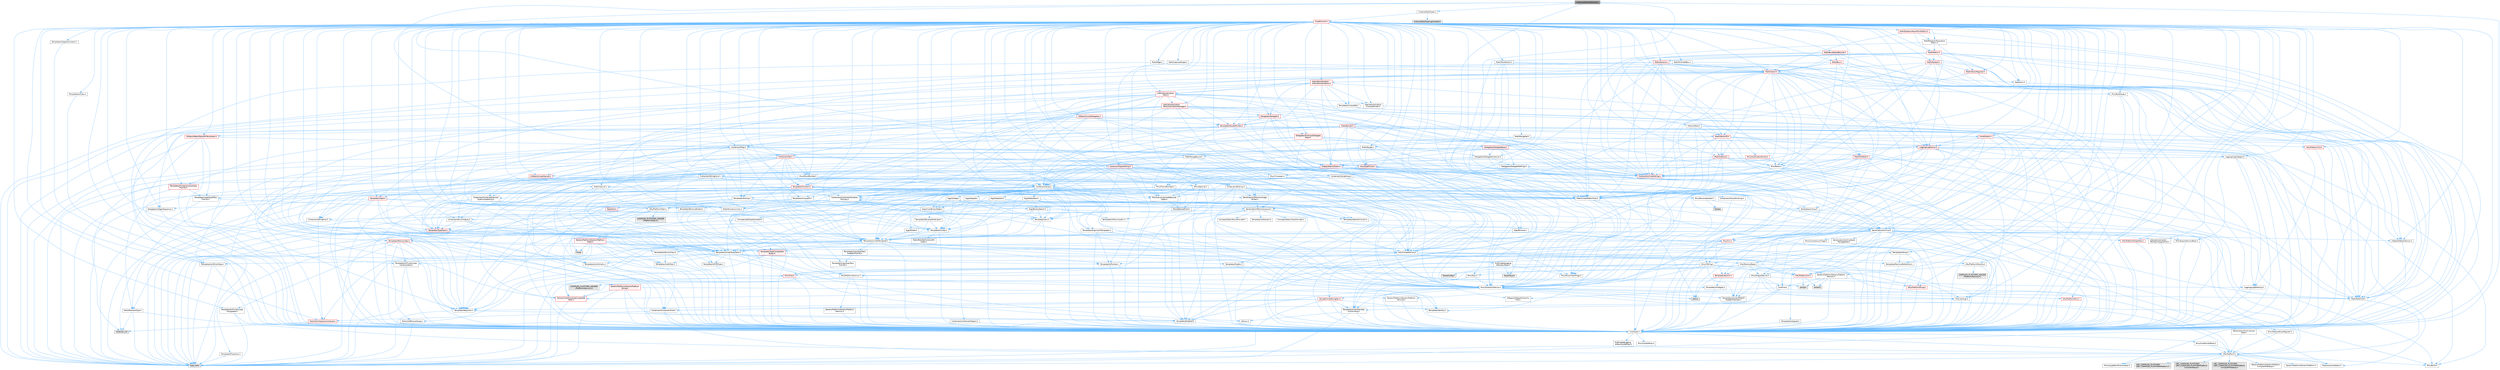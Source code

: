 digraph "InstanceAttributeTracker.h"
{
 // INTERACTIVE_SVG=YES
 // LATEX_PDF_SIZE
  bgcolor="transparent";
  edge [fontname=Helvetica,fontsize=10,labelfontname=Helvetica,labelfontsize=10];
  node [fontname=Helvetica,fontsize=10,shape=box,height=0.2,width=0.4];
  Node1 [id="Node000001",label="InstanceAttributeTracker.h",height=0.2,width=0.4,color="gray40", fillcolor="grey60", style="filled", fontcolor="black",tooltip=" "];
  Node1 -> Node2 [id="edge1_Node000001_Node000002",color="steelblue1",style="solid",tooltip=" "];
  Node2 [id="Node000002",label="CoreTypes.h",height=0.2,width=0.4,color="grey40", fillcolor="white", style="filled",URL="$dc/dec/CoreTypes_8h.html",tooltip=" "];
  Node2 -> Node3 [id="edge2_Node000002_Node000003",color="steelblue1",style="solid",tooltip=" "];
  Node3 [id="Node000003",label="HAL/Platform.h",height=0.2,width=0.4,color="grey40", fillcolor="white", style="filled",URL="$d9/dd0/Platform_8h.html",tooltip=" "];
  Node3 -> Node4 [id="edge3_Node000003_Node000004",color="steelblue1",style="solid",tooltip=" "];
  Node4 [id="Node000004",label="Misc/Build.h",height=0.2,width=0.4,color="grey40", fillcolor="white", style="filled",URL="$d3/dbb/Build_8h.html",tooltip=" "];
  Node3 -> Node5 [id="edge4_Node000003_Node000005",color="steelblue1",style="solid",tooltip=" "];
  Node5 [id="Node000005",label="Misc/LargeWorldCoordinates.h",height=0.2,width=0.4,color="grey40", fillcolor="white", style="filled",URL="$d2/dcb/LargeWorldCoordinates_8h.html",tooltip=" "];
  Node3 -> Node6 [id="edge5_Node000003_Node000006",color="steelblue1",style="solid",tooltip=" "];
  Node6 [id="Node000006",label="type_traits",height=0.2,width=0.4,color="grey60", fillcolor="#E0E0E0", style="filled",tooltip=" "];
  Node3 -> Node7 [id="edge6_Node000003_Node000007",color="steelblue1",style="solid",tooltip=" "];
  Node7 [id="Node000007",label="PreprocessorHelpers.h",height=0.2,width=0.4,color="grey40", fillcolor="white", style="filled",URL="$db/ddb/PreprocessorHelpers_8h.html",tooltip=" "];
  Node3 -> Node8 [id="edge7_Node000003_Node000008",color="steelblue1",style="solid",tooltip=" "];
  Node8 [id="Node000008",label="UBT_COMPILED_PLATFORM\l/UBT_COMPILED_PLATFORMPlatform\lCompilerPreSetup.h",height=0.2,width=0.4,color="grey60", fillcolor="#E0E0E0", style="filled",tooltip=" "];
  Node3 -> Node9 [id="edge8_Node000003_Node000009",color="steelblue1",style="solid",tooltip=" "];
  Node9 [id="Node000009",label="GenericPlatform/GenericPlatform\lCompilerPreSetup.h",height=0.2,width=0.4,color="grey40", fillcolor="white", style="filled",URL="$d9/dc8/GenericPlatformCompilerPreSetup_8h.html",tooltip=" "];
  Node3 -> Node10 [id="edge9_Node000003_Node000010",color="steelblue1",style="solid",tooltip=" "];
  Node10 [id="Node000010",label="GenericPlatform/GenericPlatform.h",height=0.2,width=0.4,color="grey40", fillcolor="white", style="filled",URL="$d6/d84/GenericPlatform_8h.html",tooltip=" "];
  Node3 -> Node11 [id="edge10_Node000003_Node000011",color="steelblue1",style="solid",tooltip=" "];
  Node11 [id="Node000011",label="UBT_COMPILED_PLATFORM\l/UBT_COMPILED_PLATFORMPlatform.h",height=0.2,width=0.4,color="grey60", fillcolor="#E0E0E0", style="filled",tooltip=" "];
  Node3 -> Node12 [id="edge11_Node000003_Node000012",color="steelblue1",style="solid",tooltip=" "];
  Node12 [id="Node000012",label="UBT_COMPILED_PLATFORM\l/UBT_COMPILED_PLATFORMPlatform\lCompilerSetup.h",height=0.2,width=0.4,color="grey60", fillcolor="#E0E0E0", style="filled",tooltip=" "];
  Node2 -> Node13 [id="edge12_Node000002_Node000013",color="steelblue1",style="solid",tooltip=" "];
  Node13 [id="Node000013",label="ProfilingDebugging\l/UMemoryDefines.h",height=0.2,width=0.4,color="grey40", fillcolor="white", style="filled",URL="$d2/da2/UMemoryDefines_8h.html",tooltip=" "];
  Node2 -> Node14 [id="edge13_Node000002_Node000014",color="steelblue1",style="solid",tooltip=" "];
  Node14 [id="Node000014",label="Misc/CoreMiscDefines.h",height=0.2,width=0.4,color="grey40", fillcolor="white", style="filled",URL="$da/d38/CoreMiscDefines_8h.html",tooltip=" "];
  Node14 -> Node3 [id="edge14_Node000014_Node000003",color="steelblue1",style="solid",tooltip=" "];
  Node14 -> Node7 [id="edge15_Node000014_Node000007",color="steelblue1",style="solid",tooltip=" "];
  Node2 -> Node15 [id="edge16_Node000002_Node000015",color="steelblue1",style="solid",tooltip=" "];
  Node15 [id="Node000015",label="Misc/CoreDefines.h",height=0.2,width=0.4,color="grey40", fillcolor="white", style="filled",URL="$d3/dd2/CoreDefines_8h.html",tooltip=" "];
  Node1 -> Node16 [id="edge17_Node000001_Node000016",color="steelblue1",style="solid",tooltip=" "];
  Node16 [id="Node000016",label="HAL/UnrealMemory.h",height=0.2,width=0.4,color="grey40", fillcolor="white", style="filled",URL="$d9/d96/UnrealMemory_8h.html",tooltip=" "];
  Node16 -> Node2 [id="edge18_Node000016_Node000002",color="steelblue1",style="solid",tooltip=" "];
  Node16 -> Node17 [id="edge19_Node000016_Node000017",color="steelblue1",style="solid",tooltip=" "];
  Node17 [id="Node000017",label="GenericPlatform/GenericPlatform\lMemory.h",height=0.2,width=0.4,color="grey40", fillcolor="white", style="filled",URL="$dd/d22/GenericPlatformMemory_8h.html",tooltip=" "];
  Node17 -> Node18 [id="edge20_Node000017_Node000018",color="steelblue1",style="solid",tooltip=" "];
  Node18 [id="Node000018",label="CoreFwd.h",height=0.2,width=0.4,color="grey40", fillcolor="white", style="filled",URL="$d1/d1e/CoreFwd_8h.html",tooltip=" "];
  Node18 -> Node2 [id="edge21_Node000018_Node000002",color="steelblue1",style="solid",tooltip=" "];
  Node18 -> Node19 [id="edge22_Node000018_Node000019",color="steelblue1",style="solid",tooltip=" "];
  Node19 [id="Node000019",label="Containers/ContainersFwd.h",height=0.2,width=0.4,color="grey40", fillcolor="white", style="filled",URL="$d4/d0a/ContainersFwd_8h.html",tooltip=" "];
  Node19 -> Node3 [id="edge23_Node000019_Node000003",color="steelblue1",style="solid",tooltip=" "];
  Node19 -> Node2 [id="edge24_Node000019_Node000002",color="steelblue1",style="solid",tooltip=" "];
  Node19 -> Node20 [id="edge25_Node000019_Node000020",color="steelblue1",style="solid",tooltip=" "];
  Node20 [id="Node000020",label="Traits/IsContiguousContainer.h",height=0.2,width=0.4,color="red", fillcolor="#FFF0F0", style="filled",URL="$d5/d3c/IsContiguousContainer_8h.html",tooltip=" "];
  Node20 -> Node2 [id="edge26_Node000020_Node000002",color="steelblue1",style="solid",tooltip=" "];
  Node20 -> Node22 [id="edge27_Node000020_Node000022",color="steelblue1",style="solid",tooltip=" "];
  Node22 [id="Node000022",label="initializer_list",height=0.2,width=0.4,color="grey60", fillcolor="#E0E0E0", style="filled",tooltip=" "];
  Node18 -> Node23 [id="edge28_Node000018_Node000023",color="steelblue1",style="solid",tooltip=" "];
  Node23 [id="Node000023",label="Math/MathFwd.h",height=0.2,width=0.4,color="grey40", fillcolor="white", style="filled",URL="$d2/d10/MathFwd_8h.html",tooltip=" "];
  Node23 -> Node3 [id="edge29_Node000023_Node000003",color="steelblue1",style="solid",tooltip=" "];
  Node18 -> Node24 [id="edge30_Node000018_Node000024",color="steelblue1",style="solid",tooltip=" "];
  Node24 [id="Node000024",label="UObject/UObjectHierarchy\lFwd.h",height=0.2,width=0.4,color="grey40", fillcolor="white", style="filled",URL="$d3/d13/UObjectHierarchyFwd_8h.html",tooltip=" "];
  Node17 -> Node2 [id="edge31_Node000017_Node000002",color="steelblue1",style="solid",tooltip=" "];
  Node17 -> Node25 [id="edge32_Node000017_Node000025",color="steelblue1",style="solid",tooltip=" "];
  Node25 [id="Node000025",label="HAL/PlatformString.h",height=0.2,width=0.4,color="red", fillcolor="#FFF0F0", style="filled",URL="$db/db5/PlatformString_8h.html",tooltip=" "];
  Node25 -> Node2 [id="edge33_Node000025_Node000002",color="steelblue1",style="solid",tooltip=" "];
  Node17 -> Node27 [id="edge34_Node000017_Node000027",color="steelblue1",style="solid",tooltip=" "];
  Node27 [id="Node000027",label="string.h",height=0.2,width=0.4,color="grey60", fillcolor="#E0E0E0", style="filled",tooltip=" "];
  Node17 -> Node28 [id="edge35_Node000017_Node000028",color="steelblue1",style="solid",tooltip=" "];
  Node28 [id="Node000028",label="wchar.h",height=0.2,width=0.4,color="grey60", fillcolor="#E0E0E0", style="filled",tooltip=" "];
  Node16 -> Node29 [id="edge36_Node000016_Node000029",color="steelblue1",style="solid",tooltip=" "];
  Node29 [id="Node000029",label="HAL/MemoryBase.h",height=0.2,width=0.4,color="grey40", fillcolor="white", style="filled",URL="$d6/d9f/MemoryBase_8h.html",tooltip=" "];
  Node29 -> Node2 [id="edge37_Node000029_Node000002",color="steelblue1",style="solid",tooltip=" "];
  Node29 -> Node30 [id="edge38_Node000029_Node000030",color="steelblue1",style="solid",tooltip=" "];
  Node30 [id="Node000030",label="HAL/PlatformAtomics.h",height=0.2,width=0.4,color="grey40", fillcolor="white", style="filled",URL="$d3/d36/PlatformAtomics_8h.html",tooltip=" "];
  Node30 -> Node2 [id="edge39_Node000030_Node000002",color="steelblue1",style="solid",tooltip=" "];
  Node30 -> Node31 [id="edge40_Node000030_Node000031",color="steelblue1",style="solid",tooltip=" "];
  Node31 [id="Node000031",label="GenericPlatform/GenericPlatform\lAtomics.h",height=0.2,width=0.4,color="grey40", fillcolor="white", style="filled",URL="$da/d72/GenericPlatformAtomics_8h.html",tooltip=" "];
  Node31 -> Node2 [id="edge41_Node000031_Node000002",color="steelblue1",style="solid",tooltip=" "];
  Node30 -> Node32 [id="edge42_Node000030_Node000032",color="steelblue1",style="solid",tooltip=" "];
  Node32 [id="Node000032",label="COMPILED_PLATFORM_HEADER\l(PlatformAtomics.h)",height=0.2,width=0.4,color="grey60", fillcolor="#E0E0E0", style="filled",tooltip=" "];
  Node29 -> Node33 [id="edge43_Node000029_Node000033",color="steelblue1",style="solid",tooltip=" "];
  Node33 [id="Node000033",label="HAL/PlatformCrt.h",height=0.2,width=0.4,color="red", fillcolor="#FFF0F0", style="filled",URL="$d8/d75/PlatformCrt_8h.html",tooltip=" "];
  Node33 -> Node28 [id="edge44_Node000033_Node000028",color="steelblue1",style="solid",tooltip=" "];
  Node33 -> Node27 [id="edge45_Node000033_Node000027",color="steelblue1",style="solid",tooltip=" "];
  Node29 -> Node41 [id="edge46_Node000029_Node000041",color="steelblue1",style="solid",tooltip=" "];
  Node41 [id="Node000041",label="Misc/Exec.h",height=0.2,width=0.4,color="grey40", fillcolor="white", style="filled",URL="$de/ddb/Exec_8h.html",tooltip=" "];
  Node41 -> Node2 [id="edge47_Node000041_Node000002",color="steelblue1",style="solid",tooltip=" "];
  Node41 -> Node42 [id="edge48_Node000041_Node000042",color="steelblue1",style="solid",tooltip=" "];
  Node42 [id="Node000042",label="Misc/AssertionMacros.h",height=0.2,width=0.4,color="grey40", fillcolor="white", style="filled",URL="$d0/dfa/AssertionMacros_8h.html",tooltip=" "];
  Node42 -> Node2 [id="edge49_Node000042_Node000002",color="steelblue1",style="solid",tooltip=" "];
  Node42 -> Node3 [id="edge50_Node000042_Node000003",color="steelblue1",style="solid",tooltip=" "];
  Node42 -> Node43 [id="edge51_Node000042_Node000043",color="steelblue1",style="solid",tooltip=" "];
  Node43 [id="Node000043",label="HAL/PlatformMisc.h",height=0.2,width=0.4,color="red", fillcolor="#FFF0F0", style="filled",URL="$d0/df5/PlatformMisc_8h.html",tooltip=" "];
  Node43 -> Node2 [id="edge52_Node000043_Node000002",color="steelblue1",style="solid",tooltip=" "];
  Node42 -> Node7 [id="edge53_Node000042_Node000007",color="steelblue1",style="solid",tooltip=" "];
  Node42 -> Node59 [id="edge54_Node000042_Node000059",color="steelblue1",style="solid",tooltip=" "];
  Node59 [id="Node000059",label="Templates/EnableIf.h",height=0.2,width=0.4,color="grey40", fillcolor="white", style="filled",URL="$d7/d60/EnableIf_8h.html",tooltip=" "];
  Node59 -> Node2 [id="edge55_Node000059_Node000002",color="steelblue1",style="solid",tooltip=" "];
  Node42 -> Node60 [id="edge56_Node000042_Node000060",color="steelblue1",style="solid",tooltip=" "];
  Node60 [id="Node000060",label="Templates/IsArrayOrRefOf\lTypeByPredicate.h",height=0.2,width=0.4,color="grey40", fillcolor="white", style="filled",URL="$d6/da1/IsArrayOrRefOfTypeByPredicate_8h.html",tooltip=" "];
  Node60 -> Node2 [id="edge57_Node000060_Node000002",color="steelblue1",style="solid",tooltip=" "];
  Node42 -> Node61 [id="edge58_Node000042_Node000061",color="steelblue1",style="solid",tooltip=" "];
  Node61 [id="Node000061",label="Templates/IsValidVariadic\lFunctionArg.h",height=0.2,width=0.4,color="grey40", fillcolor="white", style="filled",URL="$d0/dc8/IsValidVariadicFunctionArg_8h.html",tooltip=" "];
  Node61 -> Node2 [id="edge59_Node000061_Node000002",color="steelblue1",style="solid",tooltip=" "];
  Node61 -> Node62 [id="edge60_Node000061_Node000062",color="steelblue1",style="solid",tooltip=" "];
  Node62 [id="Node000062",label="IsEnum.h",height=0.2,width=0.4,color="grey40", fillcolor="white", style="filled",URL="$d4/de5/IsEnum_8h.html",tooltip=" "];
  Node61 -> Node6 [id="edge61_Node000061_Node000006",color="steelblue1",style="solid",tooltip=" "];
  Node42 -> Node63 [id="edge62_Node000042_Node000063",color="steelblue1",style="solid",tooltip=" "];
  Node63 [id="Node000063",label="Traits/IsCharEncodingCompatible\lWith.h",height=0.2,width=0.4,color="red", fillcolor="#FFF0F0", style="filled",URL="$df/dd1/IsCharEncodingCompatibleWith_8h.html",tooltip=" "];
  Node63 -> Node6 [id="edge63_Node000063_Node000006",color="steelblue1",style="solid",tooltip=" "];
  Node42 -> Node65 [id="edge64_Node000042_Node000065",color="steelblue1",style="solid",tooltip=" "];
  Node65 [id="Node000065",label="Misc/VarArgs.h",height=0.2,width=0.4,color="grey40", fillcolor="white", style="filled",URL="$d5/d6f/VarArgs_8h.html",tooltip=" "];
  Node65 -> Node2 [id="edge65_Node000065_Node000002",color="steelblue1",style="solid",tooltip=" "];
  Node42 -> Node66 [id="edge66_Node000042_Node000066",color="steelblue1",style="solid",tooltip=" "];
  Node66 [id="Node000066",label="String/FormatStringSan.h",height=0.2,width=0.4,color="red", fillcolor="#FFF0F0", style="filled",URL="$d3/d8b/FormatStringSan_8h.html",tooltip=" "];
  Node66 -> Node6 [id="edge67_Node000066_Node000006",color="steelblue1",style="solid",tooltip=" "];
  Node66 -> Node2 [id="edge68_Node000066_Node000002",color="steelblue1",style="solid",tooltip=" "];
  Node66 -> Node67 [id="edge69_Node000066_Node000067",color="steelblue1",style="solid",tooltip=" "];
  Node67 [id="Node000067",label="Templates/Requires.h",height=0.2,width=0.4,color="grey40", fillcolor="white", style="filled",URL="$dc/d96/Requires_8h.html",tooltip=" "];
  Node67 -> Node59 [id="edge70_Node000067_Node000059",color="steelblue1",style="solid",tooltip=" "];
  Node67 -> Node6 [id="edge71_Node000067_Node000006",color="steelblue1",style="solid",tooltip=" "];
  Node66 -> Node68 [id="edge72_Node000066_Node000068",color="steelblue1",style="solid",tooltip=" "];
  Node68 [id="Node000068",label="Templates/Identity.h",height=0.2,width=0.4,color="grey40", fillcolor="white", style="filled",URL="$d0/dd5/Identity_8h.html",tooltip=" "];
  Node66 -> Node61 [id="edge73_Node000066_Node000061",color="steelblue1",style="solid",tooltip=" "];
  Node66 -> Node19 [id="edge74_Node000066_Node000019",color="steelblue1",style="solid",tooltip=" "];
  Node42 -> Node72 [id="edge75_Node000042_Node000072",color="steelblue1",style="solid",tooltip=" "];
  Node72 [id="Node000072",label="atomic",height=0.2,width=0.4,color="grey60", fillcolor="#E0E0E0", style="filled",tooltip=" "];
  Node29 -> Node73 [id="edge76_Node000029_Node000073",color="steelblue1",style="solid",tooltip=" "];
  Node73 [id="Node000073",label="Misc/OutputDevice.h",height=0.2,width=0.4,color="grey40", fillcolor="white", style="filled",URL="$d7/d32/OutputDevice_8h.html",tooltip=" "];
  Node73 -> Node18 [id="edge77_Node000073_Node000018",color="steelblue1",style="solid",tooltip=" "];
  Node73 -> Node2 [id="edge78_Node000073_Node000002",color="steelblue1",style="solid",tooltip=" "];
  Node73 -> Node74 [id="edge79_Node000073_Node000074",color="steelblue1",style="solid",tooltip=" "];
  Node74 [id="Node000074",label="Logging/LogVerbosity.h",height=0.2,width=0.4,color="grey40", fillcolor="white", style="filled",URL="$d2/d8f/LogVerbosity_8h.html",tooltip=" "];
  Node74 -> Node2 [id="edge80_Node000074_Node000002",color="steelblue1",style="solid",tooltip=" "];
  Node73 -> Node65 [id="edge81_Node000073_Node000065",color="steelblue1",style="solid",tooltip=" "];
  Node73 -> Node60 [id="edge82_Node000073_Node000060",color="steelblue1",style="solid",tooltip=" "];
  Node73 -> Node61 [id="edge83_Node000073_Node000061",color="steelblue1",style="solid",tooltip=" "];
  Node73 -> Node63 [id="edge84_Node000073_Node000063",color="steelblue1",style="solid",tooltip=" "];
  Node29 -> Node75 [id="edge85_Node000029_Node000075",color="steelblue1",style="solid",tooltip=" "];
  Node75 [id="Node000075",label="Templates/Atomic.h",height=0.2,width=0.4,color="red", fillcolor="#FFF0F0", style="filled",URL="$d3/d91/Atomic_8h.html",tooltip=" "];
  Node75 -> Node78 [id="edge86_Node000075_Node000078",color="steelblue1",style="solid",tooltip=" "];
  Node78 [id="Node000078",label="Templates/IsIntegral.h",height=0.2,width=0.4,color="grey40", fillcolor="white", style="filled",URL="$da/d64/IsIntegral_8h.html",tooltip=" "];
  Node78 -> Node2 [id="edge87_Node000078_Node000002",color="steelblue1",style="solid",tooltip=" "];
  Node75 -> Node72 [id="edge88_Node000075_Node000072",color="steelblue1",style="solid",tooltip=" "];
  Node16 -> Node84 [id="edge89_Node000016_Node000084",color="steelblue1",style="solid",tooltip=" "];
  Node84 [id="Node000084",label="HAL/PlatformMemory.h",height=0.2,width=0.4,color="grey40", fillcolor="white", style="filled",URL="$de/d68/PlatformMemory_8h.html",tooltip=" "];
  Node84 -> Node2 [id="edge90_Node000084_Node000002",color="steelblue1",style="solid",tooltip=" "];
  Node84 -> Node17 [id="edge91_Node000084_Node000017",color="steelblue1",style="solid",tooltip=" "];
  Node84 -> Node85 [id="edge92_Node000084_Node000085",color="steelblue1",style="solid",tooltip=" "];
  Node85 [id="Node000085",label="COMPILED_PLATFORM_HEADER\l(PlatformMemory.h)",height=0.2,width=0.4,color="grey60", fillcolor="#E0E0E0", style="filled",tooltip=" "];
  Node16 -> Node86 [id="edge93_Node000016_Node000086",color="steelblue1",style="solid",tooltip=" "];
  Node86 [id="Node000086",label="ProfilingDebugging\l/MemoryTrace.h",height=0.2,width=0.4,color="grey40", fillcolor="white", style="filled",URL="$da/dd7/MemoryTrace_8h.html",tooltip=" "];
  Node86 -> Node3 [id="edge94_Node000086_Node000003",color="steelblue1",style="solid",tooltip=" "];
  Node86 -> Node50 [id="edge95_Node000086_Node000050",color="steelblue1",style="solid",tooltip=" "];
  Node50 [id="Node000050",label="Misc/EnumClassFlags.h",height=0.2,width=0.4,color="grey40", fillcolor="white", style="filled",URL="$d8/de7/EnumClassFlags_8h.html",tooltip=" "];
  Node86 -> Node55 [id="edge96_Node000086_Node000055",color="steelblue1",style="solid",tooltip=" "];
  Node55 [id="Node000055",label="Trace/Config.h",height=0.2,width=0.4,color="grey60", fillcolor="#E0E0E0", style="filled",tooltip=" "];
  Node86 -> Node58 [id="edge97_Node000086_Node000058",color="steelblue1",style="solid",tooltip=" "];
  Node58 [id="Node000058",label="Trace/Trace.h",height=0.2,width=0.4,color="grey60", fillcolor="#E0E0E0", style="filled",tooltip=" "];
  Node16 -> Node87 [id="edge98_Node000016_Node000087",color="steelblue1",style="solid",tooltip=" "];
  Node87 [id="Node000087",label="Templates/IsPointer.h",height=0.2,width=0.4,color="grey40", fillcolor="white", style="filled",URL="$d7/d05/IsPointer_8h.html",tooltip=" "];
  Node87 -> Node2 [id="edge99_Node000087_Node000002",color="steelblue1",style="solid",tooltip=" "];
  Node1 -> Node88 [id="edge100_Node000001_Node000088",color="steelblue1",style="solid",tooltip=" "];
  Node88 [id="Node000088",label="Math/UnrealMathUtility.h",height=0.2,width=0.4,color="grey40", fillcolor="white", style="filled",URL="$db/db8/UnrealMathUtility_8h.html",tooltip=" "];
  Node88 -> Node2 [id="edge101_Node000088_Node000002",color="steelblue1",style="solid",tooltip=" "];
  Node88 -> Node42 [id="edge102_Node000088_Node000042",color="steelblue1",style="solid",tooltip=" "];
  Node88 -> Node89 [id="edge103_Node000088_Node000089",color="steelblue1",style="solid",tooltip=" "];
  Node89 [id="Node000089",label="HAL/PlatformMath.h",height=0.2,width=0.4,color="grey40", fillcolor="white", style="filled",URL="$dc/d53/PlatformMath_8h.html",tooltip=" "];
  Node89 -> Node2 [id="edge104_Node000089_Node000002",color="steelblue1",style="solid",tooltip=" "];
  Node89 -> Node90 [id="edge105_Node000089_Node000090",color="steelblue1",style="solid",tooltip=" "];
  Node90 [id="Node000090",label="GenericPlatform/GenericPlatform\lMath.h",height=0.2,width=0.4,color="red", fillcolor="#FFF0F0", style="filled",URL="$d5/d79/GenericPlatformMath_8h.html",tooltip=" "];
  Node90 -> Node2 [id="edge106_Node000090_Node000002",color="steelblue1",style="solid",tooltip=" "];
  Node90 -> Node19 [id="edge107_Node000090_Node000019",color="steelblue1",style="solid",tooltip=" "];
  Node90 -> Node33 [id="edge108_Node000090_Node000033",color="steelblue1",style="solid",tooltip=" "];
  Node90 -> Node80 [id="edge109_Node000090_Node000080",color="steelblue1",style="solid",tooltip=" "];
  Node80 [id="Node000080",label="Templates/AndOrNot.h",height=0.2,width=0.4,color="grey40", fillcolor="white", style="filled",URL="$db/d0a/AndOrNot_8h.html",tooltip=" "];
  Node80 -> Node2 [id="edge110_Node000080_Node000002",color="steelblue1",style="solid",tooltip=" "];
  Node90 -> Node91 [id="edge111_Node000090_Node000091",color="steelblue1",style="solid",tooltip=" "];
  Node91 [id="Node000091",label="Templates/Decay.h",height=0.2,width=0.4,color="grey40", fillcolor="white", style="filled",URL="$dd/d0f/Decay_8h.html",tooltip=" "];
  Node91 -> Node2 [id="edge112_Node000091_Node000002",color="steelblue1",style="solid",tooltip=" "];
  Node91 -> Node92 [id="edge113_Node000091_Node000092",color="steelblue1",style="solid",tooltip=" "];
  Node92 [id="Node000092",label="Templates/RemoveReference.h",height=0.2,width=0.4,color="grey40", fillcolor="white", style="filled",URL="$da/dbe/RemoveReference_8h.html",tooltip=" "];
  Node92 -> Node2 [id="edge114_Node000092_Node000002",color="steelblue1",style="solid",tooltip=" "];
  Node91 -> Node6 [id="edge115_Node000091_Node000006",color="steelblue1",style="solid",tooltip=" "];
  Node90 -> Node94 [id="edge116_Node000090_Node000094",color="steelblue1",style="solid",tooltip=" "];
  Node94 [id="Node000094",label="Templates/UnrealTypeTraits.h",height=0.2,width=0.4,color="grey40", fillcolor="white", style="filled",URL="$d2/d2d/UnrealTypeTraits_8h.html",tooltip=" "];
  Node94 -> Node2 [id="edge117_Node000094_Node000002",color="steelblue1",style="solid",tooltip=" "];
  Node94 -> Node87 [id="edge118_Node000094_Node000087",color="steelblue1",style="solid",tooltip=" "];
  Node94 -> Node42 [id="edge119_Node000094_Node000042",color="steelblue1",style="solid",tooltip=" "];
  Node94 -> Node80 [id="edge120_Node000094_Node000080",color="steelblue1",style="solid",tooltip=" "];
  Node94 -> Node59 [id="edge121_Node000094_Node000059",color="steelblue1",style="solid",tooltip=" "];
  Node94 -> Node95 [id="edge122_Node000094_Node000095",color="steelblue1",style="solid",tooltip=" "];
  Node95 [id="Node000095",label="Templates/IsArithmetic.h",height=0.2,width=0.4,color="grey40", fillcolor="white", style="filled",URL="$d2/d5d/IsArithmetic_8h.html",tooltip=" "];
  Node95 -> Node2 [id="edge123_Node000095_Node000002",color="steelblue1",style="solid",tooltip=" "];
  Node94 -> Node62 [id="edge124_Node000094_Node000062",color="steelblue1",style="solid",tooltip=" "];
  Node94 -> Node96 [id="edge125_Node000094_Node000096",color="steelblue1",style="solid",tooltip=" "];
  Node96 [id="Node000096",label="Templates/Models.h",height=0.2,width=0.4,color="grey40", fillcolor="white", style="filled",URL="$d3/d0c/Models_8h.html",tooltip=" "];
  Node96 -> Node68 [id="edge126_Node000096_Node000068",color="steelblue1",style="solid",tooltip=" "];
  Node94 -> Node97 [id="edge127_Node000094_Node000097",color="steelblue1",style="solid",tooltip=" "];
  Node97 [id="Node000097",label="Templates/IsPODType.h",height=0.2,width=0.4,color="grey40", fillcolor="white", style="filled",URL="$d7/db1/IsPODType_8h.html",tooltip=" "];
  Node97 -> Node2 [id="edge128_Node000097_Node000002",color="steelblue1",style="solid",tooltip=" "];
  Node94 -> Node98 [id="edge129_Node000094_Node000098",color="steelblue1",style="solid",tooltip=" "];
  Node98 [id="Node000098",label="Templates/IsUECoreType.h",height=0.2,width=0.4,color="grey40", fillcolor="white", style="filled",URL="$d1/db8/IsUECoreType_8h.html",tooltip=" "];
  Node98 -> Node2 [id="edge130_Node000098_Node000002",color="steelblue1",style="solid",tooltip=" "];
  Node98 -> Node6 [id="edge131_Node000098_Node000006",color="steelblue1",style="solid",tooltip=" "];
  Node94 -> Node81 [id="edge132_Node000094_Node000081",color="steelblue1",style="solid",tooltip=" "];
  Node81 [id="Node000081",label="Templates/IsTriviallyCopy\lConstructible.h",height=0.2,width=0.4,color="grey40", fillcolor="white", style="filled",URL="$d3/d78/IsTriviallyCopyConstructible_8h.html",tooltip=" "];
  Node81 -> Node2 [id="edge133_Node000081_Node000002",color="steelblue1",style="solid",tooltip=" "];
  Node81 -> Node6 [id="edge134_Node000081_Node000006",color="steelblue1",style="solid",tooltip=" "];
  Node90 -> Node67 [id="edge135_Node000090_Node000067",color="steelblue1",style="solid",tooltip=" "];
  Node90 -> Node101 [id="edge136_Node000090_Node000101",color="steelblue1",style="solid",tooltip=" "];
  Node101 [id="Node000101",label="Templates/TypeCompatible\lBytes.h",height=0.2,width=0.4,color="red", fillcolor="#FFF0F0", style="filled",URL="$df/d0a/TypeCompatibleBytes_8h.html",tooltip=" "];
  Node101 -> Node2 [id="edge137_Node000101_Node000002",color="steelblue1",style="solid",tooltip=" "];
  Node101 -> Node27 [id="edge138_Node000101_Node000027",color="steelblue1",style="solid",tooltip=" "];
  Node101 -> Node6 [id="edge139_Node000101_Node000006",color="steelblue1",style="solid",tooltip=" "];
  Node90 -> Node102 [id="edge140_Node000090_Node000102",color="steelblue1",style="solid",tooltip=" "];
  Node102 [id="Node000102",label="limits",height=0.2,width=0.4,color="grey60", fillcolor="#E0E0E0", style="filled",tooltip=" "];
  Node90 -> Node6 [id="edge141_Node000090_Node000006",color="steelblue1",style="solid",tooltip=" "];
  Node89 -> Node103 [id="edge142_Node000089_Node000103",color="steelblue1",style="solid",tooltip=" "];
  Node103 [id="Node000103",label="COMPILED_PLATFORM_HEADER\l(PlatformMath.h)",height=0.2,width=0.4,color="grey60", fillcolor="#E0E0E0", style="filled",tooltip=" "];
  Node88 -> Node23 [id="edge143_Node000088_Node000023",color="steelblue1",style="solid",tooltip=" "];
  Node88 -> Node68 [id="edge144_Node000088_Node000068",color="steelblue1",style="solid",tooltip=" "];
  Node88 -> Node67 [id="edge145_Node000088_Node000067",color="steelblue1",style="solid",tooltip=" "];
  Node1 -> Node104 [id="edge146_Node000001_Node000104",color="steelblue1",style="solid",tooltip=" "];
  Node104 [id="Node000104",label="Containers/BitArray.h",height=0.2,width=0.4,color="grey40", fillcolor="white", style="filled",URL="$d1/de4/BitArray_8h.html",tooltip=" "];
  Node104 -> Node105 [id="edge147_Node000104_Node000105",color="steelblue1",style="solid",tooltip=" "];
  Node105 [id="Node000105",label="Containers/ContainerAllocation\lPolicies.h",height=0.2,width=0.4,color="grey40", fillcolor="white", style="filled",URL="$d7/dff/ContainerAllocationPolicies_8h.html",tooltip=" "];
  Node105 -> Node2 [id="edge148_Node000105_Node000002",color="steelblue1",style="solid",tooltip=" "];
  Node105 -> Node106 [id="edge149_Node000105_Node000106",color="steelblue1",style="solid",tooltip=" "];
  Node106 [id="Node000106",label="Containers/ContainerHelpers.h",height=0.2,width=0.4,color="grey40", fillcolor="white", style="filled",URL="$d7/d33/ContainerHelpers_8h.html",tooltip=" "];
  Node106 -> Node2 [id="edge150_Node000106_Node000002",color="steelblue1",style="solid",tooltip=" "];
  Node105 -> Node105 [id="edge151_Node000105_Node000105",color="steelblue1",style="solid",tooltip=" "];
  Node105 -> Node89 [id="edge152_Node000105_Node000089",color="steelblue1",style="solid",tooltip=" "];
  Node105 -> Node16 [id="edge153_Node000105_Node000016",color="steelblue1",style="solid",tooltip=" "];
  Node105 -> Node48 [id="edge154_Node000105_Node000048",color="steelblue1",style="solid",tooltip=" "];
  Node48 [id="Node000048",label="Math/NumericLimits.h",height=0.2,width=0.4,color="grey40", fillcolor="white", style="filled",URL="$df/d1b/NumericLimits_8h.html",tooltip=" "];
  Node48 -> Node2 [id="edge155_Node000048_Node000002",color="steelblue1",style="solid",tooltip=" "];
  Node105 -> Node42 [id="edge156_Node000105_Node000042",color="steelblue1",style="solid",tooltip=" "];
  Node105 -> Node107 [id="edge157_Node000105_Node000107",color="steelblue1",style="solid",tooltip=" "];
  Node107 [id="Node000107",label="Templates/IsPolymorphic.h",height=0.2,width=0.4,color="grey40", fillcolor="white", style="filled",URL="$dc/d20/IsPolymorphic_8h.html",tooltip=" "];
  Node105 -> Node108 [id="edge158_Node000105_Node000108",color="steelblue1",style="solid",tooltip=" "];
  Node108 [id="Node000108",label="Templates/MemoryOps.h",height=0.2,width=0.4,color="red", fillcolor="#FFF0F0", style="filled",URL="$db/dea/MemoryOps_8h.html",tooltip=" "];
  Node108 -> Node2 [id="edge159_Node000108_Node000002",color="steelblue1",style="solid",tooltip=" "];
  Node108 -> Node16 [id="edge160_Node000108_Node000016",color="steelblue1",style="solid",tooltip=" "];
  Node108 -> Node82 [id="edge161_Node000108_Node000082",color="steelblue1",style="solid",tooltip=" "];
  Node82 [id="Node000082",label="Templates/IsTriviallyCopy\lAssignable.h",height=0.2,width=0.4,color="grey40", fillcolor="white", style="filled",URL="$d2/df2/IsTriviallyCopyAssignable_8h.html",tooltip=" "];
  Node82 -> Node2 [id="edge162_Node000082_Node000002",color="steelblue1",style="solid",tooltip=" "];
  Node82 -> Node6 [id="edge163_Node000082_Node000006",color="steelblue1",style="solid",tooltip=" "];
  Node108 -> Node81 [id="edge164_Node000108_Node000081",color="steelblue1",style="solid",tooltip=" "];
  Node108 -> Node67 [id="edge165_Node000108_Node000067",color="steelblue1",style="solid",tooltip=" "];
  Node108 -> Node94 [id="edge166_Node000108_Node000094",color="steelblue1",style="solid",tooltip=" "];
  Node108 -> Node109 [id="edge167_Node000108_Node000109",color="steelblue1",style="solid",tooltip=" "];
  Node109 [id="Node000109",label="Traits/UseBitwiseSwap.h",height=0.2,width=0.4,color="grey40", fillcolor="white", style="filled",URL="$db/df3/UseBitwiseSwap_8h.html",tooltip=" "];
  Node109 -> Node2 [id="edge168_Node000109_Node000002",color="steelblue1",style="solid",tooltip=" "];
  Node109 -> Node6 [id="edge169_Node000109_Node000006",color="steelblue1",style="solid",tooltip=" "];
  Node108 -> Node6 [id="edge170_Node000108_Node000006",color="steelblue1",style="solid",tooltip=" "];
  Node105 -> Node101 [id="edge171_Node000105_Node000101",color="steelblue1",style="solid",tooltip=" "];
  Node105 -> Node6 [id="edge172_Node000105_Node000006",color="steelblue1",style="solid",tooltip=" "];
  Node104 -> Node2 [id="edge173_Node000104_Node000002",color="steelblue1",style="solid",tooltip=" "];
  Node104 -> Node30 [id="edge174_Node000104_Node000030",color="steelblue1",style="solid",tooltip=" "];
  Node104 -> Node16 [id="edge175_Node000104_Node000016",color="steelblue1",style="solid",tooltip=" "];
  Node104 -> Node88 [id="edge176_Node000104_Node000088",color="steelblue1",style="solid",tooltip=" "];
  Node104 -> Node42 [id="edge177_Node000104_Node000042",color="steelblue1",style="solid",tooltip=" "];
  Node104 -> Node50 [id="edge178_Node000104_Node000050",color="steelblue1",style="solid",tooltip=" "];
  Node104 -> Node110 [id="edge179_Node000104_Node000110",color="steelblue1",style="solid",tooltip=" "];
  Node110 [id="Node000110",label="Serialization/Archive.h",height=0.2,width=0.4,color="grey40", fillcolor="white", style="filled",URL="$d7/d3b/Archive_8h.html",tooltip=" "];
  Node110 -> Node18 [id="edge180_Node000110_Node000018",color="steelblue1",style="solid",tooltip=" "];
  Node110 -> Node2 [id="edge181_Node000110_Node000002",color="steelblue1",style="solid",tooltip=" "];
  Node110 -> Node111 [id="edge182_Node000110_Node000111",color="steelblue1",style="solid",tooltip=" "];
  Node111 [id="Node000111",label="HAL/PlatformProperties.h",height=0.2,width=0.4,color="red", fillcolor="#FFF0F0", style="filled",URL="$d9/db0/PlatformProperties_8h.html",tooltip=" "];
  Node111 -> Node2 [id="edge183_Node000111_Node000002",color="steelblue1",style="solid",tooltip=" "];
  Node110 -> Node114 [id="edge184_Node000110_Node000114",color="steelblue1",style="solid",tooltip=" "];
  Node114 [id="Node000114",label="Internationalization\l/TextNamespaceFwd.h",height=0.2,width=0.4,color="grey40", fillcolor="white", style="filled",URL="$d8/d97/TextNamespaceFwd_8h.html",tooltip=" "];
  Node114 -> Node2 [id="edge185_Node000114_Node000002",color="steelblue1",style="solid",tooltip=" "];
  Node110 -> Node23 [id="edge186_Node000110_Node000023",color="steelblue1",style="solid",tooltip=" "];
  Node110 -> Node42 [id="edge187_Node000110_Node000042",color="steelblue1",style="solid",tooltip=" "];
  Node110 -> Node4 [id="edge188_Node000110_Node000004",color="steelblue1",style="solid",tooltip=" "];
  Node110 -> Node49 [id="edge189_Node000110_Node000049",color="steelblue1",style="solid",tooltip=" "];
  Node49 [id="Node000049",label="Misc/CompressionFlags.h",height=0.2,width=0.4,color="grey40", fillcolor="white", style="filled",URL="$d9/d76/CompressionFlags_8h.html",tooltip=" "];
  Node110 -> Node115 [id="edge190_Node000110_Node000115",color="steelblue1",style="solid",tooltip=" "];
  Node115 [id="Node000115",label="Misc/EngineVersionBase.h",height=0.2,width=0.4,color="grey40", fillcolor="white", style="filled",URL="$d5/d2b/EngineVersionBase_8h.html",tooltip=" "];
  Node115 -> Node2 [id="edge191_Node000115_Node000002",color="steelblue1",style="solid",tooltip=" "];
  Node110 -> Node65 [id="edge192_Node000110_Node000065",color="steelblue1",style="solid",tooltip=" "];
  Node110 -> Node116 [id="edge193_Node000110_Node000116",color="steelblue1",style="solid",tooltip=" "];
  Node116 [id="Node000116",label="Serialization/ArchiveCook\lData.h",height=0.2,width=0.4,color="grey40", fillcolor="white", style="filled",URL="$dc/db6/ArchiveCookData_8h.html",tooltip=" "];
  Node116 -> Node3 [id="edge194_Node000116_Node000003",color="steelblue1",style="solid",tooltip=" "];
  Node110 -> Node117 [id="edge195_Node000110_Node000117",color="steelblue1",style="solid",tooltip=" "];
  Node117 [id="Node000117",label="Serialization/ArchiveSave\lPackageData.h",height=0.2,width=0.4,color="grey40", fillcolor="white", style="filled",URL="$d1/d37/ArchiveSavePackageData_8h.html",tooltip=" "];
  Node110 -> Node59 [id="edge196_Node000110_Node000059",color="steelblue1",style="solid",tooltip=" "];
  Node110 -> Node60 [id="edge197_Node000110_Node000060",color="steelblue1",style="solid",tooltip=" "];
  Node110 -> Node118 [id="edge198_Node000110_Node000118",color="steelblue1",style="solid",tooltip=" "];
  Node118 [id="Node000118",label="Templates/IsEnumClass.h",height=0.2,width=0.4,color="grey40", fillcolor="white", style="filled",URL="$d7/d15/IsEnumClass_8h.html",tooltip=" "];
  Node118 -> Node2 [id="edge199_Node000118_Node000002",color="steelblue1",style="solid",tooltip=" "];
  Node118 -> Node80 [id="edge200_Node000118_Node000080",color="steelblue1",style="solid",tooltip=" "];
  Node110 -> Node100 [id="edge201_Node000110_Node000100",color="steelblue1",style="solid",tooltip=" "];
  Node100 [id="Node000100",label="Templates/IsSigned.h",height=0.2,width=0.4,color="grey40", fillcolor="white", style="filled",URL="$d8/dd8/IsSigned_8h.html",tooltip=" "];
  Node100 -> Node2 [id="edge202_Node000100_Node000002",color="steelblue1",style="solid",tooltip=" "];
  Node110 -> Node61 [id="edge203_Node000110_Node000061",color="steelblue1",style="solid",tooltip=" "];
  Node110 -> Node119 [id="edge204_Node000110_Node000119",color="steelblue1",style="solid",tooltip=" "];
  Node119 [id="Node000119",label="Templates/UnrealTemplate.h",height=0.2,width=0.4,color="grey40", fillcolor="white", style="filled",URL="$d4/d24/UnrealTemplate_8h.html",tooltip=" "];
  Node119 -> Node2 [id="edge205_Node000119_Node000002",color="steelblue1",style="solid",tooltip=" "];
  Node119 -> Node87 [id="edge206_Node000119_Node000087",color="steelblue1",style="solid",tooltip=" "];
  Node119 -> Node16 [id="edge207_Node000119_Node000016",color="steelblue1",style="solid",tooltip=" "];
  Node119 -> Node120 [id="edge208_Node000119_Node000120",color="steelblue1",style="solid",tooltip=" "];
  Node120 [id="Node000120",label="Templates/CopyQualifiers\lAndRefsFromTo.h",height=0.2,width=0.4,color="grey40", fillcolor="white", style="filled",URL="$d3/db3/CopyQualifiersAndRefsFromTo_8h.html",tooltip=" "];
  Node120 -> Node121 [id="edge209_Node000120_Node000121",color="steelblue1",style="solid",tooltip=" "];
  Node121 [id="Node000121",label="Templates/CopyQualifiers\lFromTo.h",height=0.2,width=0.4,color="grey40", fillcolor="white", style="filled",URL="$d5/db4/CopyQualifiersFromTo_8h.html",tooltip=" "];
  Node119 -> Node94 [id="edge210_Node000119_Node000094",color="steelblue1",style="solid",tooltip=" "];
  Node119 -> Node92 [id="edge211_Node000119_Node000092",color="steelblue1",style="solid",tooltip=" "];
  Node119 -> Node67 [id="edge212_Node000119_Node000067",color="steelblue1",style="solid",tooltip=" "];
  Node119 -> Node101 [id="edge213_Node000119_Node000101",color="steelblue1",style="solid",tooltip=" "];
  Node119 -> Node68 [id="edge214_Node000119_Node000068",color="steelblue1",style="solid",tooltip=" "];
  Node119 -> Node20 [id="edge215_Node000119_Node000020",color="steelblue1",style="solid",tooltip=" "];
  Node119 -> Node109 [id="edge216_Node000119_Node000109",color="steelblue1",style="solid",tooltip=" "];
  Node119 -> Node6 [id="edge217_Node000119_Node000006",color="steelblue1",style="solid",tooltip=" "];
  Node110 -> Node63 [id="edge218_Node000110_Node000063",color="steelblue1",style="solid",tooltip=" "];
  Node110 -> Node122 [id="edge219_Node000110_Node000122",color="steelblue1",style="solid",tooltip=" "];
  Node122 [id="Node000122",label="UObject/ObjectVersion.h",height=0.2,width=0.4,color="grey40", fillcolor="white", style="filled",URL="$da/d63/ObjectVersion_8h.html",tooltip=" "];
  Node122 -> Node2 [id="edge220_Node000122_Node000002",color="steelblue1",style="solid",tooltip=" "];
  Node104 -> Node123 [id="edge221_Node000104_Node000123",color="steelblue1",style="solid",tooltip=" "];
  Node123 [id="Node000123",label="Serialization/MemoryImage\lWriter.h",height=0.2,width=0.4,color="grey40", fillcolor="white", style="filled",URL="$d0/d08/MemoryImageWriter_8h.html",tooltip=" "];
  Node123 -> Node2 [id="edge222_Node000123_Node000002",color="steelblue1",style="solid",tooltip=" "];
  Node123 -> Node124 [id="edge223_Node000123_Node000124",color="steelblue1",style="solid",tooltip=" "];
  Node124 [id="Node000124",label="Serialization/MemoryLayout.h",height=0.2,width=0.4,color="grey40", fillcolor="white", style="filled",URL="$d7/d66/MemoryLayout_8h.html",tooltip=" "];
  Node124 -> Node125 [id="edge224_Node000124_Node000125",color="steelblue1",style="solid",tooltip=" "];
  Node125 [id="Node000125",label="Concepts/StaticClassProvider.h",height=0.2,width=0.4,color="grey40", fillcolor="white", style="filled",URL="$dd/d83/StaticClassProvider_8h.html",tooltip=" "];
  Node124 -> Node126 [id="edge225_Node000124_Node000126",color="steelblue1",style="solid",tooltip=" "];
  Node126 [id="Node000126",label="Concepts/StaticStructProvider.h",height=0.2,width=0.4,color="grey40", fillcolor="white", style="filled",URL="$d5/d77/StaticStructProvider_8h.html",tooltip=" "];
  Node124 -> Node127 [id="edge226_Node000124_Node000127",color="steelblue1",style="solid",tooltip=" "];
  Node127 [id="Node000127",label="Containers/EnumAsByte.h",height=0.2,width=0.4,color="grey40", fillcolor="white", style="filled",URL="$d6/d9a/EnumAsByte_8h.html",tooltip=" "];
  Node127 -> Node2 [id="edge227_Node000127_Node000002",color="steelblue1",style="solid",tooltip=" "];
  Node127 -> Node97 [id="edge228_Node000127_Node000097",color="steelblue1",style="solid",tooltip=" "];
  Node127 -> Node128 [id="edge229_Node000127_Node000128",color="steelblue1",style="solid",tooltip=" "];
  Node128 [id="Node000128",label="Templates/TypeHash.h",height=0.2,width=0.4,color="red", fillcolor="#FFF0F0", style="filled",URL="$d1/d62/TypeHash_8h.html",tooltip=" "];
  Node128 -> Node2 [id="edge230_Node000128_Node000002",color="steelblue1",style="solid",tooltip=" "];
  Node128 -> Node67 [id="edge231_Node000128_Node000067",color="steelblue1",style="solid",tooltip=" "];
  Node128 -> Node129 [id="edge232_Node000128_Node000129",color="steelblue1",style="solid",tooltip=" "];
  Node129 [id="Node000129",label="Misc/Crc.h",height=0.2,width=0.4,color="red", fillcolor="#FFF0F0", style="filled",URL="$d4/dd2/Crc_8h.html",tooltip=" "];
  Node129 -> Node2 [id="edge233_Node000129_Node000002",color="steelblue1",style="solid",tooltip=" "];
  Node129 -> Node25 [id="edge234_Node000129_Node000025",color="steelblue1",style="solid",tooltip=" "];
  Node129 -> Node42 [id="edge235_Node000129_Node000042",color="steelblue1",style="solid",tooltip=" "];
  Node129 -> Node130 [id="edge236_Node000129_Node000130",color="steelblue1",style="solid",tooltip=" "];
  Node130 [id="Node000130",label="Misc/CString.h",height=0.2,width=0.4,color="grey40", fillcolor="white", style="filled",URL="$d2/d49/CString_8h.html",tooltip=" "];
  Node130 -> Node2 [id="edge237_Node000130_Node000002",color="steelblue1",style="solid",tooltip=" "];
  Node130 -> Node33 [id="edge238_Node000130_Node000033",color="steelblue1",style="solid",tooltip=" "];
  Node130 -> Node25 [id="edge239_Node000130_Node000025",color="steelblue1",style="solid",tooltip=" "];
  Node130 -> Node42 [id="edge240_Node000130_Node000042",color="steelblue1",style="solid",tooltip=" "];
  Node130 -> Node131 [id="edge241_Node000130_Node000131",color="steelblue1",style="solid",tooltip=" "];
  Node131 [id="Node000131",label="Misc/Char.h",height=0.2,width=0.4,color="red", fillcolor="#FFF0F0", style="filled",URL="$d0/d58/Char_8h.html",tooltip=" "];
  Node131 -> Node2 [id="edge242_Node000131_Node000002",color="steelblue1",style="solid",tooltip=" "];
  Node131 -> Node6 [id="edge243_Node000131_Node000006",color="steelblue1",style="solid",tooltip=" "];
  Node130 -> Node65 [id="edge244_Node000130_Node000065",color="steelblue1",style="solid",tooltip=" "];
  Node130 -> Node60 [id="edge245_Node000130_Node000060",color="steelblue1",style="solid",tooltip=" "];
  Node130 -> Node61 [id="edge246_Node000130_Node000061",color="steelblue1",style="solid",tooltip=" "];
  Node130 -> Node63 [id="edge247_Node000130_Node000063",color="steelblue1",style="solid",tooltip=" "];
  Node129 -> Node131 [id="edge248_Node000129_Node000131",color="steelblue1",style="solid",tooltip=" "];
  Node129 -> Node94 [id="edge249_Node000129_Node000094",color="steelblue1",style="solid",tooltip=" "];
  Node128 -> Node6 [id="edge250_Node000128_Node000006",color="steelblue1",style="solid",tooltip=" "];
  Node124 -> Node45 [id="edge251_Node000124_Node000045",color="steelblue1",style="solid",tooltip=" "];
  Node45 [id="Node000045",label="Containers/StringFwd.h",height=0.2,width=0.4,color="grey40", fillcolor="white", style="filled",URL="$df/d37/StringFwd_8h.html",tooltip=" "];
  Node45 -> Node2 [id="edge252_Node000045_Node000002",color="steelblue1",style="solid",tooltip=" "];
  Node45 -> Node46 [id="edge253_Node000045_Node000046",color="steelblue1",style="solid",tooltip=" "];
  Node46 [id="Node000046",label="Traits/ElementType.h",height=0.2,width=0.4,color="grey40", fillcolor="white", style="filled",URL="$d5/d4f/ElementType_8h.html",tooltip=" "];
  Node46 -> Node3 [id="edge254_Node000046_Node000003",color="steelblue1",style="solid",tooltip=" "];
  Node46 -> Node22 [id="edge255_Node000046_Node000022",color="steelblue1",style="solid",tooltip=" "];
  Node46 -> Node6 [id="edge256_Node000046_Node000006",color="steelblue1",style="solid",tooltip=" "];
  Node45 -> Node20 [id="edge257_Node000045_Node000020",color="steelblue1",style="solid",tooltip=" "];
  Node124 -> Node16 [id="edge258_Node000124_Node000016",color="steelblue1",style="solid",tooltip=" "];
  Node124 -> Node135 [id="edge259_Node000124_Node000135",color="steelblue1",style="solid",tooltip=" "];
  Node135 [id="Node000135",label="Misc/DelayedAutoRegister.h",height=0.2,width=0.4,color="grey40", fillcolor="white", style="filled",URL="$d1/dda/DelayedAutoRegister_8h.html",tooltip=" "];
  Node135 -> Node3 [id="edge260_Node000135_Node000003",color="steelblue1",style="solid",tooltip=" "];
  Node124 -> Node59 [id="edge261_Node000124_Node000059",color="steelblue1",style="solid",tooltip=" "];
  Node124 -> Node136 [id="edge262_Node000124_Node000136",color="steelblue1",style="solid",tooltip=" "];
  Node136 [id="Node000136",label="Templates/IsAbstract.h",height=0.2,width=0.4,color="grey40", fillcolor="white", style="filled",URL="$d8/db7/IsAbstract_8h.html",tooltip=" "];
  Node124 -> Node107 [id="edge263_Node000124_Node000107",color="steelblue1",style="solid",tooltip=" "];
  Node124 -> Node96 [id="edge264_Node000124_Node000096",color="steelblue1",style="solid",tooltip=" "];
  Node124 -> Node119 [id="edge265_Node000124_Node000119",color="steelblue1",style="solid",tooltip=" "];
  Node104 -> Node124 [id="edge266_Node000104_Node000124",color="steelblue1",style="solid",tooltip=" "];
  Node104 -> Node59 [id="edge267_Node000104_Node000059",color="steelblue1",style="solid",tooltip=" "];
  Node104 -> Node137 [id="edge268_Node000104_Node000137",color="steelblue1",style="solid",tooltip=" "];
  Node137 [id="Node000137",label="Templates/Invoke.h",height=0.2,width=0.4,color="grey40", fillcolor="white", style="filled",URL="$d7/deb/Invoke_8h.html",tooltip=" "];
  Node137 -> Node2 [id="edge269_Node000137_Node000002",color="steelblue1",style="solid",tooltip=" "];
  Node137 -> Node138 [id="edge270_Node000137_Node000138",color="steelblue1",style="solid",tooltip=" "];
  Node138 [id="Node000138",label="Traits/MemberFunctionPtr\lOuter.h",height=0.2,width=0.4,color="grey40", fillcolor="white", style="filled",URL="$db/da7/MemberFunctionPtrOuter_8h.html",tooltip=" "];
  Node137 -> Node119 [id="edge271_Node000137_Node000119",color="steelblue1",style="solid",tooltip=" "];
  Node137 -> Node6 [id="edge272_Node000137_Node000006",color="steelblue1",style="solid",tooltip=" "];
  Node104 -> Node119 [id="edge273_Node000104_Node000119",color="steelblue1",style="solid",tooltip=" "];
  Node104 -> Node94 [id="edge274_Node000104_Node000094",color="steelblue1",style="solid",tooltip=" "];
  Node1 -> Node139 [id="edge275_Node000001_Node000139",color="steelblue1",style="solid",tooltip=" "];
  Node139 [id="Node000139",label="Containers/Array.h",height=0.2,width=0.4,color="grey40", fillcolor="white", style="filled",URL="$df/dd0/Array_8h.html",tooltip=" "];
  Node139 -> Node2 [id="edge276_Node000139_Node000002",color="steelblue1",style="solid",tooltip=" "];
  Node139 -> Node42 [id="edge277_Node000139_Node000042",color="steelblue1",style="solid",tooltip=" "];
  Node139 -> Node140 [id="edge278_Node000139_Node000140",color="steelblue1",style="solid",tooltip=" "];
  Node140 [id="Node000140",label="Misc/IntrusiveUnsetOptional\lState.h",height=0.2,width=0.4,color="grey40", fillcolor="white", style="filled",URL="$d2/d0a/IntrusiveUnsetOptionalState_8h.html",tooltip=" "];
  Node140 -> Node141 [id="edge279_Node000140_Node000141",color="steelblue1",style="solid",tooltip=" "];
  Node141 [id="Node000141",label="Misc/OptionalFwd.h",height=0.2,width=0.4,color="grey40", fillcolor="white", style="filled",URL="$dc/d50/OptionalFwd_8h.html",tooltip=" "];
  Node139 -> Node142 [id="edge280_Node000139_Node000142",color="steelblue1",style="solid",tooltip=" "];
  Node142 [id="Node000142",label="Misc/ReverseIterate.h",height=0.2,width=0.4,color="grey40", fillcolor="white", style="filled",URL="$db/de3/ReverseIterate_8h.html",tooltip=" "];
  Node142 -> Node3 [id="edge281_Node000142_Node000003",color="steelblue1",style="solid",tooltip=" "];
  Node142 -> Node143 [id="edge282_Node000142_Node000143",color="steelblue1",style="solid",tooltip=" "];
  Node143 [id="Node000143",label="iterator",height=0.2,width=0.4,color="grey60", fillcolor="#E0E0E0", style="filled",tooltip=" "];
  Node139 -> Node16 [id="edge283_Node000139_Node000016",color="steelblue1",style="solid",tooltip=" "];
  Node139 -> Node94 [id="edge284_Node000139_Node000094",color="steelblue1",style="solid",tooltip=" "];
  Node139 -> Node119 [id="edge285_Node000139_Node000119",color="steelblue1",style="solid",tooltip=" "];
  Node139 -> Node144 [id="edge286_Node000139_Node000144",color="steelblue1",style="solid",tooltip=" "];
  Node144 [id="Node000144",label="Containers/AllowShrinking.h",height=0.2,width=0.4,color="grey40", fillcolor="white", style="filled",URL="$d7/d1a/AllowShrinking_8h.html",tooltip=" "];
  Node144 -> Node2 [id="edge287_Node000144_Node000002",color="steelblue1",style="solid",tooltip=" "];
  Node139 -> Node105 [id="edge288_Node000139_Node000105",color="steelblue1",style="solid",tooltip=" "];
  Node139 -> Node145 [id="edge289_Node000139_Node000145",color="steelblue1",style="solid",tooltip=" "];
  Node145 [id="Node000145",label="Containers/ContainerElement\lTypeCompatibility.h",height=0.2,width=0.4,color="grey40", fillcolor="white", style="filled",URL="$df/ddf/ContainerElementTypeCompatibility_8h.html",tooltip=" "];
  Node145 -> Node2 [id="edge290_Node000145_Node000002",color="steelblue1",style="solid",tooltip=" "];
  Node145 -> Node94 [id="edge291_Node000145_Node000094",color="steelblue1",style="solid",tooltip=" "];
  Node139 -> Node110 [id="edge292_Node000139_Node000110",color="steelblue1",style="solid",tooltip=" "];
  Node139 -> Node123 [id="edge293_Node000139_Node000123",color="steelblue1",style="solid",tooltip=" "];
  Node139 -> Node146 [id="edge294_Node000139_Node000146",color="steelblue1",style="solid",tooltip=" "];
  Node146 [id="Node000146",label="Algo/Heapify.h",height=0.2,width=0.4,color="grey40", fillcolor="white", style="filled",URL="$d0/d2a/Heapify_8h.html",tooltip=" "];
  Node146 -> Node147 [id="edge295_Node000146_Node000147",color="steelblue1",style="solid",tooltip=" "];
  Node147 [id="Node000147",label="Algo/Impl/BinaryHeap.h",height=0.2,width=0.4,color="grey40", fillcolor="white", style="filled",URL="$d7/da3/Algo_2Impl_2BinaryHeap_8h.html",tooltip=" "];
  Node147 -> Node137 [id="edge296_Node000147_Node000137",color="steelblue1",style="solid",tooltip=" "];
  Node147 -> Node148 [id="edge297_Node000147_Node000148",color="steelblue1",style="solid",tooltip=" "];
  Node148 [id="Node000148",label="Templates/Projection.h",height=0.2,width=0.4,color="grey40", fillcolor="white", style="filled",URL="$d7/df0/Projection_8h.html",tooltip=" "];
  Node148 -> Node6 [id="edge298_Node000148_Node000006",color="steelblue1",style="solid",tooltip=" "];
  Node147 -> Node149 [id="edge299_Node000147_Node000149",color="steelblue1",style="solid",tooltip=" "];
  Node149 [id="Node000149",label="Templates/ReversePredicate.h",height=0.2,width=0.4,color="grey40", fillcolor="white", style="filled",URL="$d8/d28/ReversePredicate_8h.html",tooltip=" "];
  Node149 -> Node137 [id="edge300_Node000149_Node000137",color="steelblue1",style="solid",tooltip=" "];
  Node149 -> Node119 [id="edge301_Node000149_Node000119",color="steelblue1",style="solid",tooltip=" "];
  Node147 -> Node6 [id="edge302_Node000147_Node000006",color="steelblue1",style="solid",tooltip=" "];
  Node146 -> Node150 [id="edge303_Node000146_Node000150",color="steelblue1",style="solid",tooltip=" "];
  Node150 [id="Node000150",label="Templates/IdentityFunctor.h",height=0.2,width=0.4,color="grey40", fillcolor="white", style="filled",URL="$d7/d2e/IdentityFunctor_8h.html",tooltip=" "];
  Node150 -> Node3 [id="edge304_Node000150_Node000003",color="steelblue1",style="solid",tooltip=" "];
  Node146 -> Node137 [id="edge305_Node000146_Node000137",color="steelblue1",style="solid",tooltip=" "];
  Node146 -> Node151 [id="edge306_Node000146_Node000151",color="steelblue1",style="solid",tooltip=" "];
  Node151 [id="Node000151",label="Templates/Less.h",height=0.2,width=0.4,color="grey40", fillcolor="white", style="filled",URL="$de/dc8/Less_8h.html",tooltip=" "];
  Node151 -> Node2 [id="edge307_Node000151_Node000002",color="steelblue1",style="solid",tooltip=" "];
  Node151 -> Node119 [id="edge308_Node000151_Node000119",color="steelblue1",style="solid",tooltip=" "];
  Node146 -> Node119 [id="edge309_Node000146_Node000119",color="steelblue1",style="solid",tooltip=" "];
  Node139 -> Node152 [id="edge310_Node000139_Node000152",color="steelblue1",style="solid",tooltip=" "];
  Node152 [id="Node000152",label="Algo/HeapSort.h",height=0.2,width=0.4,color="grey40", fillcolor="white", style="filled",URL="$d3/d92/HeapSort_8h.html",tooltip=" "];
  Node152 -> Node147 [id="edge311_Node000152_Node000147",color="steelblue1",style="solid",tooltip=" "];
  Node152 -> Node150 [id="edge312_Node000152_Node000150",color="steelblue1",style="solid",tooltip=" "];
  Node152 -> Node151 [id="edge313_Node000152_Node000151",color="steelblue1",style="solid",tooltip=" "];
  Node152 -> Node119 [id="edge314_Node000152_Node000119",color="steelblue1",style="solid",tooltip=" "];
  Node139 -> Node153 [id="edge315_Node000139_Node000153",color="steelblue1",style="solid",tooltip=" "];
  Node153 [id="Node000153",label="Algo/IsHeap.h",height=0.2,width=0.4,color="grey40", fillcolor="white", style="filled",URL="$de/d32/IsHeap_8h.html",tooltip=" "];
  Node153 -> Node147 [id="edge316_Node000153_Node000147",color="steelblue1",style="solid",tooltip=" "];
  Node153 -> Node150 [id="edge317_Node000153_Node000150",color="steelblue1",style="solid",tooltip=" "];
  Node153 -> Node137 [id="edge318_Node000153_Node000137",color="steelblue1",style="solid",tooltip=" "];
  Node153 -> Node151 [id="edge319_Node000153_Node000151",color="steelblue1",style="solid",tooltip=" "];
  Node153 -> Node119 [id="edge320_Node000153_Node000119",color="steelblue1",style="solid",tooltip=" "];
  Node139 -> Node147 [id="edge321_Node000139_Node000147",color="steelblue1",style="solid",tooltip=" "];
  Node139 -> Node154 [id="edge322_Node000139_Node000154",color="steelblue1",style="solid",tooltip=" "];
  Node154 [id="Node000154",label="Algo/StableSort.h",height=0.2,width=0.4,color="grey40", fillcolor="white", style="filled",URL="$d7/d3c/StableSort_8h.html",tooltip=" "];
  Node154 -> Node155 [id="edge323_Node000154_Node000155",color="steelblue1",style="solid",tooltip=" "];
  Node155 [id="Node000155",label="Algo/BinarySearch.h",height=0.2,width=0.4,color="grey40", fillcolor="white", style="filled",URL="$db/db4/BinarySearch_8h.html",tooltip=" "];
  Node155 -> Node150 [id="edge324_Node000155_Node000150",color="steelblue1",style="solid",tooltip=" "];
  Node155 -> Node137 [id="edge325_Node000155_Node000137",color="steelblue1",style="solid",tooltip=" "];
  Node155 -> Node151 [id="edge326_Node000155_Node000151",color="steelblue1",style="solid",tooltip=" "];
  Node154 -> Node156 [id="edge327_Node000154_Node000156",color="steelblue1",style="solid",tooltip=" "];
  Node156 [id="Node000156",label="Algo/Rotate.h",height=0.2,width=0.4,color="grey40", fillcolor="white", style="filled",URL="$dd/da7/Rotate_8h.html",tooltip=" "];
  Node156 -> Node119 [id="edge328_Node000156_Node000119",color="steelblue1",style="solid",tooltip=" "];
  Node154 -> Node150 [id="edge329_Node000154_Node000150",color="steelblue1",style="solid",tooltip=" "];
  Node154 -> Node137 [id="edge330_Node000154_Node000137",color="steelblue1",style="solid",tooltip=" "];
  Node154 -> Node151 [id="edge331_Node000154_Node000151",color="steelblue1",style="solid",tooltip=" "];
  Node154 -> Node119 [id="edge332_Node000154_Node000119",color="steelblue1",style="solid",tooltip=" "];
  Node139 -> Node157 [id="edge333_Node000139_Node000157",color="steelblue1",style="solid",tooltip=" "];
  Node157 [id="Node000157",label="Concepts/GetTypeHashable.h",height=0.2,width=0.4,color="grey40", fillcolor="white", style="filled",URL="$d3/da2/GetTypeHashable_8h.html",tooltip=" "];
  Node157 -> Node2 [id="edge334_Node000157_Node000002",color="steelblue1",style="solid",tooltip=" "];
  Node157 -> Node128 [id="edge335_Node000157_Node000128",color="steelblue1",style="solid",tooltip=" "];
  Node139 -> Node150 [id="edge336_Node000139_Node000150",color="steelblue1",style="solid",tooltip=" "];
  Node139 -> Node137 [id="edge337_Node000139_Node000137",color="steelblue1",style="solid",tooltip=" "];
  Node139 -> Node151 [id="edge338_Node000139_Node000151",color="steelblue1",style="solid",tooltip=" "];
  Node139 -> Node158 [id="edge339_Node000139_Node000158",color="steelblue1",style="solid",tooltip=" "];
  Node158 [id="Node000158",label="Templates/LosesQualifiers\lFromTo.h",height=0.2,width=0.4,color="grey40", fillcolor="white", style="filled",URL="$d2/db3/LosesQualifiersFromTo_8h.html",tooltip=" "];
  Node158 -> Node121 [id="edge340_Node000158_Node000121",color="steelblue1",style="solid",tooltip=" "];
  Node158 -> Node6 [id="edge341_Node000158_Node000006",color="steelblue1",style="solid",tooltip=" "];
  Node139 -> Node67 [id="edge342_Node000139_Node000067",color="steelblue1",style="solid",tooltip=" "];
  Node139 -> Node159 [id="edge343_Node000139_Node000159",color="steelblue1",style="solid",tooltip=" "];
  Node159 [id="Node000159",label="Templates/Sorting.h",height=0.2,width=0.4,color="grey40", fillcolor="white", style="filled",URL="$d3/d9e/Sorting_8h.html",tooltip=" "];
  Node159 -> Node2 [id="edge344_Node000159_Node000002",color="steelblue1",style="solid",tooltip=" "];
  Node159 -> Node155 [id="edge345_Node000159_Node000155",color="steelblue1",style="solid",tooltip=" "];
  Node159 -> Node160 [id="edge346_Node000159_Node000160",color="steelblue1",style="solid",tooltip=" "];
  Node160 [id="Node000160",label="Algo/Sort.h",height=0.2,width=0.4,color="red", fillcolor="#FFF0F0", style="filled",URL="$d1/d87/Sort_8h.html",tooltip=" "];
  Node159 -> Node89 [id="edge347_Node000159_Node000089",color="steelblue1",style="solid",tooltip=" "];
  Node159 -> Node151 [id="edge348_Node000159_Node000151",color="steelblue1",style="solid",tooltip=" "];
  Node139 -> Node162 [id="edge349_Node000139_Node000162",color="steelblue1",style="solid",tooltip=" "];
  Node162 [id="Node000162",label="Templates/AlignmentTemplates.h",height=0.2,width=0.4,color="grey40", fillcolor="white", style="filled",URL="$dd/d32/AlignmentTemplates_8h.html",tooltip=" "];
  Node162 -> Node2 [id="edge350_Node000162_Node000002",color="steelblue1",style="solid",tooltip=" "];
  Node162 -> Node78 [id="edge351_Node000162_Node000078",color="steelblue1",style="solid",tooltip=" "];
  Node162 -> Node87 [id="edge352_Node000162_Node000087",color="steelblue1",style="solid",tooltip=" "];
  Node139 -> Node46 [id="edge353_Node000139_Node000046",color="steelblue1",style="solid",tooltip=" "];
  Node139 -> Node102 [id="edge354_Node000139_Node000102",color="steelblue1",style="solid",tooltip=" "];
  Node139 -> Node6 [id="edge355_Node000139_Node000006",color="steelblue1",style="solid",tooltip=" "];
  Node1 -> Node163 [id="edge356_Node000001_Node000163",color="steelblue1",style="solid",tooltip=" "];
  Node163 [id="Node000163",label="InstanceDataTypes.h",height=0.2,width=0.4,color="grey40", fillcolor="white", style="filled",URL="$da/d54/InstanceDataTypes_8h.html",tooltip=" "];
  Node163 -> Node164 [id="edge357_Node000163_Node000164",color="steelblue1",style="solid",tooltip=" "];
  Node164 [id="Node000164",label="CoreMinimal.h",height=0.2,width=0.4,color="red", fillcolor="#FFF0F0", style="filled",URL="$d7/d67/CoreMinimal_8h.html",tooltip=" "];
  Node164 -> Node2 [id="edge358_Node000164_Node000002",color="steelblue1",style="solid",tooltip=" "];
  Node164 -> Node18 [id="edge359_Node000164_Node000018",color="steelblue1",style="solid",tooltip=" "];
  Node164 -> Node24 [id="edge360_Node000164_Node000024",color="steelblue1",style="solid",tooltip=" "];
  Node164 -> Node19 [id="edge361_Node000164_Node000019",color="steelblue1",style="solid",tooltip=" "];
  Node164 -> Node65 [id="edge362_Node000164_Node000065",color="steelblue1",style="solid",tooltip=" "];
  Node164 -> Node74 [id="edge363_Node000164_Node000074",color="steelblue1",style="solid",tooltip=" "];
  Node164 -> Node73 [id="edge364_Node000164_Node000073",color="steelblue1",style="solid",tooltip=" "];
  Node164 -> Node33 [id="edge365_Node000164_Node000033",color="steelblue1",style="solid",tooltip=" "];
  Node164 -> Node43 [id="edge366_Node000164_Node000043",color="steelblue1",style="solid",tooltip=" "];
  Node164 -> Node42 [id="edge367_Node000164_Node000042",color="steelblue1",style="solid",tooltip=" "];
  Node164 -> Node87 [id="edge368_Node000164_Node000087",color="steelblue1",style="solid",tooltip=" "];
  Node164 -> Node84 [id="edge369_Node000164_Node000084",color="steelblue1",style="solid",tooltip=" "];
  Node164 -> Node30 [id="edge370_Node000164_Node000030",color="steelblue1",style="solid",tooltip=" "];
  Node164 -> Node41 [id="edge371_Node000164_Node000041",color="steelblue1",style="solid",tooltip=" "];
  Node164 -> Node29 [id="edge372_Node000164_Node000029",color="steelblue1",style="solid",tooltip=" "];
  Node164 -> Node16 [id="edge373_Node000164_Node000016",color="steelblue1",style="solid",tooltip=" "];
  Node164 -> Node95 [id="edge374_Node000164_Node000095",color="steelblue1",style="solid",tooltip=" "];
  Node164 -> Node80 [id="edge375_Node000164_Node000080",color="steelblue1",style="solid",tooltip=" "];
  Node164 -> Node97 [id="edge376_Node000164_Node000097",color="steelblue1",style="solid",tooltip=" "];
  Node164 -> Node98 [id="edge377_Node000164_Node000098",color="steelblue1",style="solid",tooltip=" "];
  Node164 -> Node81 [id="edge378_Node000164_Node000081",color="steelblue1",style="solid",tooltip=" "];
  Node164 -> Node94 [id="edge379_Node000164_Node000094",color="steelblue1",style="solid",tooltip=" "];
  Node164 -> Node59 [id="edge380_Node000164_Node000059",color="steelblue1",style="solid",tooltip=" "];
  Node164 -> Node92 [id="edge381_Node000164_Node000092",color="steelblue1",style="solid",tooltip=" "];
  Node164 -> Node165 [id="edge382_Node000164_Node000165",color="steelblue1",style="solid",tooltip=" "];
  Node165 [id="Node000165",label="Templates/IntegralConstant.h",height=0.2,width=0.4,color="grey40", fillcolor="white", style="filled",URL="$db/d1b/IntegralConstant_8h.html",tooltip=" "];
  Node165 -> Node2 [id="edge383_Node000165_Node000002",color="steelblue1",style="solid",tooltip=" "];
  Node164 -> Node166 [id="edge384_Node000164_Node000166",color="steelblue1",style="solid",tooltip=" "];
  Node166 [id="Node000166",label="Templates/IsClass.h",height=0.2,width=0.4,color="grey40", fillcolor="white", style="filled",URL="$db/dcb/IsClass_8h.html",tooltip=" "];
  Node166 -> Node2 [id="edge385_Node000166_Node000002",color="steelblue1",style="solid",tooltip=" "];
  Node164 -> Node101 [id="edge386_Node000164_Node000101",color="steelblue1",style="solid",tooltip=" "];
  Node164 -> Node20 [id="edge387_Node000164_Node000020",color="steelblue1",style="solid",tooltip=" "];
  Node164 -> Node119 [id="edge388_Node000164_Node000119",color="steelblue1",style="solid",tooltip=" "];
  Node164 -> Node48 [id="edge389_Node000164_Node000048",color="steelblue1",style="solid",tooltip=" "];
  Node164 -> Node89 [id="edge390_Node000164_Node000089",color="steelblue1",style="solid",tooltip=" "];
  Node164 -> Node82 [id="edge391_Node000164_Node000082",color="steelblue1",style="solid",tooltip=" "];
  Node164 -> Node108 [id="edge392_Node000164_Node000108",color="steelblue1",style="solid",tooltip=" "];
  Node164 -> Node105 [id="edge393_Node000164_Node000105",color="steelblue1",style="solid",tooltip=" "];
  Node164 -> Node118 [id="edge394_Node000164_Node000118",color="steelblue1",style="solid",tooltip=" "];
  Node164 -> Node111 [id="edge395_Node000164_Node000111",color="steelblue1",style="solid",tooltip=" "];
  Node164 -> Node115 [id="edge396_Node000164_Node000115",color="steelblue1",style="solid",tooltip=" "];
  Node164 -> Node114 [id="edge397_Node000164_Node000114",color="steelblue1",style="solid",tooltip=" "];
  Node164 -> Node110 [id="edge398_Node000164_Node000110",color="steelblue1",style="solid",tooltip=" "];
  Node164 -> Node151 [id="edge399_Node000164_Node000151",color="steelblue1",style="solid",tooltip=" "];
  Node164 -> Node159 [id="edge400_Node000164_Node000159",color="steelblue1",style="solid",tooltip=" "];
  Node164 -> Node131 [id="edge401_Node000164_Node000131",color="steelblue1",style="solid",tooltip=" "];
  Node164 -> Node167 [id="edge402_Node000164_Node000167",color="steelblue1",style="solid",tooltip=" "];
  Node167 [id="Node000167",label="GenericPlatform/GenericPlatform\lStricmp.h",height=0.2,width=0.4,color="grey40", fillcolor="white", style="filled",URL="$d2/d86/GenericPlatformStricmp_8h.html",tooltip=" "];
  Node167 -> Node2 [id="edge403_Node000167_Node000002",color="steelblue1",style="solid",tooltip=" "];
  Node164 -> Node168 [id="edge404_Node000164_Node000168",color="steelblue1",style="solid",tooltip=" "];
  Node168 [id="Node000168",label="GenericPlatform/GenericPlatform\lString.h",height=0.2,width=0.4,color="red", fillcolor="#FFF0F0", style="filled",URL="$dd/d20/GenericPlatformString_8h.html",tooltip=" "];
  Node168 -> Node2 [id="edge405_Node000168_Node000002",color="steelblue1",style="solid",tooltip=" "];
  Node168 -> Node167 [id="edge406_Node000168_Node000167",color="steelblue1",style="solid",tooltip=" "];
  Node168 -> Node59 [id="edge407_Node000168_Node000059",color="steelblue1",style="solid",tooltip=" "];
  Node168 -> Node63 [id="edge408_Node000168_Node000063",color="steelblue1",style="solid",tooltip=" "];
  Node168 -> Node6 [id="edge409_Node000168_Node000006",color="steelblue1",style="solid",tooltip=" "];
  Node164 -> Node25 [id="edge410_Node000164_Node000025",color="steelblue1",style="solid",tooltip=" "];
  Node164 -> Node130 [id="edge411_Node000164_Node000130",color="steelblue1",style="solid",tooltip=" "];
  Node164 -> Node129 [id="edge412_Node000164_Node000129",color="steelblue1",style="solid",tooltip=" "];
  Node164 -> Node88 [id="edge413_Node000164_Node000088",color="steelblue1",style="solid",tooltip=" "];
  Node164 -> Node171 [id="edge414_Node000164_Node000171",color="steelblue1",style="solid",tooltip=" "];
  Node171 [id="Node000171",label="Containers/UnrealString.h",height=0.2,width=0.4,color="red", fillcolor="#FFF0F0", style="filled",URL="$d5/dba/UnrealString_8h.html",tooltip=" "];
  Node164 -> Node139 [id="edge415_Node000164_Node000139",color="steelblue1",style="solid",tooltip=" "];
  Node164 -> Node175 [id="edge416_Node000164_Node000175",color="steelblue1",style="solid",tooltip=" "];
  Node175 [id="Node000175",label="Misc/FrameNumber.h",height=0.2,width=0.4,color="grey40", fillcolor="white", style="filled",URL="$dd/dbd/FrameNumber_8h.html",tooltip=" "];
  Node175 -> Node2 [id="edge417_Node000175_Node000002",color="steelblue1",style="solid",tooltip=" "];
  Node175 -> Node48 [id="edge418_Node000175_Node000048",color="steelblue1",style="solid",tooltip=" "];
  Node175 -> Node88 [id="edge419_Node000175_Node000088",color="steelblue1",style="solid",tooltip=" "];
  Node175 -> Node59 [id="edge420_Node000175_Node000059",color="steelblue1",style="solid",tooltip=" "];
  Node175 -> Node94 [id="edge421_Node000175_Node000094",color="steelblue1",style="solid",tooltip=" "];
  Node164 -> Node176 [id="edge422_Node000164_Node000176",color="steelblue1",style="solid",tooltip=" "];
  Node176 [id="Node000176",label="Misc/Timespan.h",height=0.2,width=0.4,color="grey40", fillcolor="white", style="filled",URL="$da/dd9/Timespan_8h.html",tooltip=" "];
  Node176 -> Node2 [id="edge423_Node000176_Node000002",color="steelblue1",style="solid",tooltip=" "];
  Node176 -> Node177 [id="edge424_Node000176_Node000177",color="steelblue1",style="solid",tooltip=" "];
  Node177 [id="Node000177",label="Math/Interval.h",height=0.2,width=0.4,color="grey40", fillcolor="white", style="filled",URL="$d1/d55/Interval_8h.html",tooltip=" "];
  Node177 -> Node2 [id="edge425_Node000177_Node000002",color="steelblue1",style="solid",tooltip=" "];
  Node177 -> Node95 [id="edge426_Node000177_Node000095",color="steelblue1",style="solid",tooltip=" "];
  Node177 -> Node94 [id="edge427_Node000177_Node000094",color="steelblue1",style="solid",tooltip=" "];
  Node177 -> Node48 [id="edge428_Node000177_Node000048",color="steelblue1",style="solid",tooltip=" "];
  Node177 -> Node88 [id="edge429_Node000177_Node000088",color="steelblue1",style="solid",tooltip=" "];
  Node176 -> Node88 [id="edge430_Node000176_Node000088",color="steelblue1",style="solid",tooltip=" "];
  Node176 -> Node42 [id="edge431_Node000176_Node000042",color="steelblue1",style="solid",tooltip=" "];
  Node164 -> Node178 [id="edge432_Node000164_Node000178",color="steelblue1",style="solid",tooltip=" "];
  Node178 [id="Node000178",label="Containers/StringConv.h",height=0.2,width=0.4,color="grey40", fillcolor="white", style="filled",URL="$d3/ddf/StringConv_8h.html",tooltip=" "];
  Node178 -> Node2 [id="edge433_Node000178_Node000002",color="steelblue1",style="solid",tooltip=" "];
  Node178 -> Node42 [id="edge434_Node000178_Node000042",color="steelblue1",style="solid",tooltip=" "];
  Node178 -> Node105 [id="edge435_Node000178_Node000105",color="steelblue1",style="solid",tooltip=" "];
  Node178 -> Node139 [id="edge436_Node000178_Node000139",color="steelblue1",style="solid",tooltip=" "];
  Node178 -> Node130 [id="edge437_Node000178_Node000130",color="steelblue1",style="solid",tooltip=" "];
  Node178 -> Node179 [id="edge438_Node000178_Node000179",color="steelblue1",style="solid",tooltip=" "];
  Node179 [id="Node000179",label="Templates/IsArray.h",height=0.2,width=0.4,color="grey40", fillcolor="white", style="filled",URL="$d8/d8d/IsArray_8h.html",tooltip=" "];
  Node179 -> Node2 [id="edge439_Node000179_Node000002",color="steelblue1",style="solid",tooltip=" "];
  Node178 -> Node119 [id="edge440_Node000178_Node000119",color="steelblue1",style="solid",tooltip=" "];
  Node178 -> Node94 [id="edge441_Node000178_Node000094",color="steelblue1",style="solid",tooltip=" "];
  Node178 -> Node46 [id="edge442_Node000178_Node000046",color="steelblue1",style="solid",tooltip=" "];
  Node178 -> Node63 [id="edge443_Node000178_Node000063",color="steelblue1",style="solid",tooltip=" "];
  Node178 -> Node20 [id="edge444_Node000178_Node000020",color="steelblue1",style="solid",tooltip=" "];
  Node178 -> Node6 [id="edge445_Node000178_Node000006",color="steelblue1",style="solid",tooltip=" "];
  Node164 -> Node180 [id="edge446_Node000164_Node000180",color="steelblue1",style="solid",tooltip=" "];
  Node180 [id="Node000180",label="UObject/UnrealNames.h",height=0.2,width=0.4,color="red", fillcolor="#FFF0F0", style="filled",URL="$d8/db1/UnrealNames_8h.html",tooltip=" "];
  Node180 -> Node2 [id="edge447_Node000180_Node000002",color="steelblue1",style="solid",tooltip=" "];
  Node164 -> Node182 [id="edge448_Node000164_Node000182",color="steelblue1",style="solid",tooltip=" "];
  Node182 [id="Node000182",label="UObject/NameTypes.h",height=0.2,width=0.4,color="red", fillcolor="#FFF0F0", style="filled",URL="$d6/d35/NameTypes_8h.html",tooltip=" "];
  Node182 -> Node2 [id="edge449_Node000182_Node000002",color="steelblue1",style="solid",tooltip=" "];
  Node182 -> Node42 [id="edge450_Node000182_Node000042",color="steelblue1",style="solid",tooltip=" "];
  Node182 -> Node16 [id="edge451_Node000182_Node000016",color="steelblue1",style="solid",tooltip=" "];
  Node182 -> Node94 [id="edge452_Node000182_Node000094",color="steelblue1",style="solid",tooltip=" "];
  Node182 -> Node119 [id="edge453_Node000182_Node000119",color="steelblue1",style="solid",tooltip=" "];
  Node182 -> Node171 [id="edge454_Node000182_Node000171",color="steelblue1",style="solid",tooltip=" "];
  Node182 -> Node178 [id="edge455_Node000182_Node000178",color="steelblue1",style="solid",tooltip=" "];
  Node182 -> Node45 [id="edge456_Node000182_Node000045",color="steelblue1",style="solid",tooltip=" "];
  Node182 -> Node180 [id="edge457_Node000182_Node000180",color="steelblue1",style="solid",tooltip=" "];
  Node182 -> Node75 [id="edge458_Node000182_Node000075",color="steelblue1",style="solid",tooltip=" "];
  Node182 -> Node124 [id="edge459_Node000182_Node000124",color="steelblue1",style="solid",tooltip=" "];
  Node182 -> Node140 [id="edge460_Node000182_Node000140",color="steelblue1",style="solid",tooltip=" "];
  Node182 -> Node58 [id="edge461_Node000182_Node000058",color="steelblue1",style="solid",tooltip=" "];
  Node164 -> Node190 [id="edge462_Node000164_Node000190",color="steelblue1",style="solid",tooltip=" "];
  Node190 [id="Node000190",label="Misc/Parse.h",height=0.2,width=0.4,color="grey40", fillcolor="white", style="filled",URL="$dc/d71/Parse_8h.html",tooltip=" "];
  Node190 -> Node45 [id="edge463_Node000190_Node000045",color="steelblue1",style="solid",tooltip=" "];
  Node190 -> Node171 [id="edge464_Node000190_Node000171",color="steelblue1",style="solid",tooltip=" "];
  Node190 -> Node2 [id="edge465_Node000190_Node000002",color="steelblue1",style="solid",tooltip=" "];
  Node190 -> Node33 [id="edge466_Node000190_Node000033",color="steelblue1",style="solid",tooltip=" "];
  Node190 -> Node4 [id="edge467_Node000190_Node000004",color="steelblue1",style="solid",tooltip=" "];
  Node190 -> Node50 [id="edge468_Node000190_Node000050",color="steelblue1",style="solid",tooltip=" "];
  Node190 -> Node191 [id="edge469_Node000190_Node000191",color="steelblue1",style="solid",tooltip=" "];
  Node191 [id="Node000191",label="Templates/Function.h",height=0.2,width=0.4,color="red", fillcolor="#FFF0F0", style="filled",URL="$df/df5/Function_8h.html",tooltip=" "];
  Node191 -> Node2 [id="edge470_Node000191_Node000002",color="steelblue1",style="solid",tooltip=" "];
  Node191 -> Node42 [id="edge471_Node000191_Node000042",color="steelblue1",style="solid",tooltip=" "];
  Node191 -> Node140 [id="edge472_Node000191_Node000140",color="steelblue1",style="solid",tooltip=" "];
  Node191 -> Node16 [id="edge473_Node000191_Node000016",color="steelblue1",style="solid",tooltip=" "];
  Node191 -> Node94 [id="edge474_Node000191_Node000094",color="steelblue1",style="solid",tooltip=" "];
  Node191 -> Node137 [id="edge475_Node000191_Node000137",color="steelblue1",style="solid",tooltip=" "];
  Node191 -> Node119 [id="edge476_Node000191_Node000119",color="steelblue1",style="solid",tooltip=" "];
  Node191 -> Node67 [id="edge477_Node000191_Node000067",color="steelblue1",style="solid",tooltip=" "];
  Node191 -> Node88 [id="edge478_Node000191_Node000088",color="steelblue1",style="solid",tooltip=" "];
  Node191 -> Node6 [id="edge479_Node000191_Node000006",color="steelblue1",style="solid",tooltip=" "];
  Node164 -> Node162 [id="edge480_Node000164_Node000162",color="steelblue1",style="solid",tooltip=" "];
  Node164 -> Node193 [id="edge481_Node000164_Node000193",color="steelblue1",style="solid",tooltip=" "];
  Node193 [id="Node000193",label="Misc/StructBuilder.h",height=0.2,width=0.4,color="grey40", fillcolor="white", style="filled",URL="$d9/db3/StructBuilder_8h.html",tooltip=" "];
  Node193 -> Node2 [id="edge482_Node000193_Node000002",color="steelblue1",style="solid",tooltip=" "];
  Node193 -> Node88 [id="edge483_Node000193_Node000088",color="steelblue1",style="solid",tooltip=" "];
  Node193 -> Node162 [id="edge484_Node000193_Node000162",color="steelblue1",style="solid",tooltip=" "];
  Node164 -> Node91 [id="edge485_Node000164_Node000091",color="steelblue1",style="solid",tooltip=" "];
  Node164 -> Node194 [id="edge486_Node000164_Node000194",color="steelblue1",style="solid",tooltip=" "];
  Node194 [id="Node000194",label="Templates/PointerIsConvertible\lFromTo.h",height=0.2,width=0.4,color="red", fillcolor="#FFF0F0", style="filled",URL="$d6/d65/PointerIsConvertibleFromTo_8h.html",tooltip=" "];
  Node194 -> Node2 [id="edge487_Node000194_Node000002",color="steelblue1",style="solid",tooltip=" "];
  Node194 -> Node158 [id="edge488_Node000194_Node000158",color="steelblue1",style="solid",tooltip=" "];
  Node194 -> Node6 [id="edge489_Node000194_Node000006",color="steelblue1",style="solid",tooltip=" "];
  Node164 -> Node137 [id="edge490_Node000164_Node000137",color="steelblue1",style="solid",tooltip=" "];
  Node164 -> Node191 [id="edge491_Node000164_Node000191",color="steelblue1",style="solid",tooltip=" "];
  Node164 -> Node128 [id="edge492_Node000164_Node000128",color="steelblue1",style="solid",tooltip=" "];
  Node164 -> Node195 [id="edge493_Node000164_Node000195",color="steelblue1",style="solid",tooltip=" "];
  Node195 [id="Node000195",label="Containers/ScriptArray.h",height=0.2,width=0.4,color="grey40", fillcolor="white", style="filled",URL="$dc/daf/ScriptArray_8h.html",tooltip=" "];
  Node195 -> Node2 [id="edge494_Node000195_Node000002",color="steelblue1",style="solid",tooltip=" "];
  Node195 -> Node42 [id="edge495_Node000195_Node000042",color="steelblue1",style="solid",tooltip=" "];
  Node195 -> Node16 [id="edge496_Node000195_Node000016",color="steelblue1",style="solid",tooltip=" "];
  Node195 -> Node144 [id="edge497_Node000195_Node000144",color="steelblue1",style="solid",tooltip=" "];
  Node195 -> Node105 [id="edge498_Node000195_Node000105",color="steelblue1",style="solid",tooltip=" "];
  Node195 -> Node139 [id="edge499_Node000195_Node000139",color="steelblue1",style="solid",tooltip=" "];
  Node195 -> Node22 [id="edge500_Node000195_Node000022",color="steelblue1",style="solid",tooltip=" "];
  Node164 -> Node104 [id="edge501_Node000164_Node000104",color="steelblue1",style="solid",tooltip=" "];
  Node164 -> Node196 [id="edge502_Node000164_Node000196",color="steelblue1",style="solid",tooltip=" "];
  Node196 [id="Node000196",label="Containers/SparseArray.h",height=0.2,width=0.4,color="red", fillcolor="#FFF0F0", style="filled",URL="$d5/dbf/SparseArray_8h.html",tooltip=" "];
  Node196 -> Node2 [id="edge503_Node000196_Node000002",color="steelblue1",style="solid",tooltip=" "];
  Node196 -> Node42 [id="edge504_Node000196_Node000042",color="steelblue1",style="solid",tooltip=" "];
  Node196 -> Node16 [id="edge505_Node000196_Node000016",color="steelblue1",style="solid",tooltip=" "];
  Node196 -> Node94 [id="edge506_Node000196_Node000094",color="steelblue1",style="solid",tooltip=" "];
  Node196 -> Node119 [id="edge507_Node000196_Node000119",color="steelblue1",style="solid",tooltip=" "];
  Node196 -> Node105 [id="edge508_Node000196_Node000105",color="steelblue1",style="solid",tooltip=" "];
  Node196 -> Node151 [id="edge509_Node000196_Node000151",color="steelblue1",style="solid",tooltip=" "];
  Node196 -> Node139 [id="edge510_Node000196_Node000139",color="steelblue1",style="solid",tooltip=" "];
  Node196 -> Node88 [id="edge511_Node000196_Node000088",color="steelblue1",style="solid",tooltip=" "];
  Node196 -> Node195 [id="edge512_Node000196_Node000195",color="steelblue1",style="solid",tooltip=" "];
  Node196 -> Node104 [id="edge513_Node000196_Node000104",color="steelblue1",style="solid",tooltip=" "];
  Node196 -> Node123 [id="edge514_Node000196_Node000123",color="steelblue1",style="solid",tooltip=" "];
  Node196 -> Node171 [id="edge515_Node000196_Node000171",color="steelblue1",style="solid",tooltip=" "];
  Node196 -> Node140 [id="edge516_Node000196_Node000140",color="steelblue1",style="solid",tooltip=" "];
  Node164 -> Node212 [id="edge517_Node000164_Node000212",color="steelblue1",style="solid",tooltip=" "];
  Node212 [id="Node000212",label="Containers/Set.h",height=0.2,width=0.4,color="red", fillcolor="#FFF0F0", style="filled",URL="$d4/d45/Set_8h.html",tooltip=" "];
  Node212 -> Node105 [id="edge518_Node000212_Node000105",color="steelblue1",style="solid",tooltip=" "];
  Node212 -> Node145 [id="edge519_Node000212_Node000145",color="steelblue1",style="solid",tooltip=" "];
  Node212 -> Node196 [id="edge520_Node000212_Node000196",color="steelblue1",style="solid",tooltip=" "];
  Node212 -> Node19 [id="edge521_Node000212_Node000019",color="steelblue1",style="solid",tooltip=" "];
  Node212 -> Node88 [id="edge522_Node000212_Node000088",color="steelblue1",style="solid",tooltip=" "];
  Node212 -> Node42 [id="edge523_Node000212_Node000042",color="steelblue1",style="solid",tooltip=" "];
  Node212 -> Node193 [id="edge524_Node000212_Node000193",color="steelblue1",style="solid",tooltip=" "];
  Node212 -> Node123 [id="edge525_Node000212_Node000123",color="steelblue1",style="solid",tooltip=" "];
  Node212 -> Node191 [id="edge526_Node000212_Node000191",color="steelblue1",style="solid",tooltip=" "];
  Node212 -> Node159 [id="edge527_Node000212_Node000159",color="steelblue1",style="solid",tooltip=" "];
  Node212 -> Node128 [id="edge528_Node000212_Node000128",color="steelblue1",style="solid",tooltip=" "];
  Node212 -> Node119 [id="edge529_Node000212_Node000119",color="steelblue1",style="solid",tooltip=" "];
  Node212 -> Node22 [id="edge530_Node000212_Node000022",color="steelblue1",style="solid",tooltip=" "];
  Node212 -> Node6 [id="edge531_Node000212_Node000006",color="steelblue1",style="solid",tooltip=" "];
  Node164 -> Node215 [id="edge532_Node000164_Node000215",color="steelblue1",style="solid",tooltip=" "];
  Node215 [id="Node000215",label="Algo/Reverse.h",height=0.2,width=0.4,color="grey40", fillcolor="white", style="filled",URL="$d5/d93/Reverse_8h.html",tooltip=" "];
  Node215 -> Node2 [id="edge533_Node000215_Node000002",color="steelblue1",style="solid",tooltip=" "];
  Node215 -> Node119 [id="edge534_Node000215_Node000119",color="steelblue1",style="solid",tooltip=" "];
  Node164 -> Node216 [id="edge535_Node000164_Node000216",color="steelblue1",style="solid",tooltip=" "];
  Node216 [id="Node000216",label="Containers/Map.h",height=0.2,width=0.4,color="grey40", fillcolor="white", style="filled",URL="$df/d79/Map_8h.html",tooltip=" "];
  Node216 -> Node2 [id="edge536_Node000216_Node000002",color="steelblue1",style="solid",tooltip=" "];
  Node216 -> Node215 [id="edge537_Node000216_Node000215",color="steelblue1",style="solid",tooltip=" "];
  Node216 -> Node145 [id="edge538_Node000216_Node000145",color="steelblue1",style="solid",tooltip=" "];
  Node216 -> Node212 [id="edge539_Node000216_Node000212",color="steelblue1",style="solid",tooltip=" "];
  Node216 -> Node171 [id="edge540_Node000216_Node000171",color="steelblue1",style="solid",tooltip=" "];
  Node216 -> Node42 [id="edge541_Node000216_Node000042",color="steelblue1",style="solid",tooltip=" "];
  Node216 -> Node193 [id="edge542_Node000216_Node000193",color="steelblue1",style="solid",tooltip=" "];
  Node216 -> Node191 [id="edge543_Node000216_Node000191",color="steelblue1",style="solid",tooltip=" "];
  Node216 -> Node159 [id="edge544_Node000216_Node000159",color="steelblue1",style="solid",tooltip=" "];
  Node216 -> Node217 [id="edge545_Node000216_Node000217",color="steelblue1",style="solid",tooltip=" "];
  Node217 [id="Node000217",label="Templates/Tuple.h",height=0.2,width=0.4,color="red", fillcolor="#FFF0F0", style="filled",URL="$d2/d4f/Tuple_8h.html",tooltip=" "];
  Node217 -> Node2 [id="edge546_Node000217_Node000002",color="steelblue1",style="solid",tooltip=" "];
  Node217 -> Node119 [id="edge547_Node000217_Node000119",color="steelblue1",style="solid",tooltip=" "];
  Node217 -> Node218 [id="edge548_Node000217_Node000218",color="steelblue1",style="solid",tooltip=" "];
  Node218 [id="Node000218",label="Delegates/IntegerSequence.h",height=0.2,width=0.4,color="grey40", fillcolor="white", style="filled",URL="$d2/dcc/IntegerSequence_8h.html",tooltip=" "];
  Node218 -> Node2 [id="edge549_Node000218_Node000002",color="steelblue1",style="solid",tooltip=" "];
  Node217 -> Node137 [id="edge550_Node000217_Node000137",color="steelblue1",style="solid",tooltip=" "];
  Node217 -> Node124 [id="edge551_Node000217_Node000124",color="steelblue1",style="solid",tooltip=" "];
  Node217 -> Node67 [id="edge552_Node000217_Node000067",color="steelblue1",style="solid",tooltip=" "];
  Node217 -> Node128 [id="edge553_Node000217_Node000128",color="steelblue1",style="solid",tooltip=" "];
  Node217 -> Node6 [id="edge554_Node000217_Node000006",color="steelblue1",style="solid",tooltip=" "];
  Node216 -> Node119 [id="edge555_Node000216_Node000119",color="steelblue1",style="solid",tooltip=" "];
  Node216 -> Node94 [id="edge556_Node000216_Node000094",color="steelblue1",style="solid",tooltip=" "];
  Node216 -> Node6 [id="edge557_Node000216_Node000006",color="steelblue1",style="solid",tooltip=" "];
  Node164 -> Node220 [id="edge558_Node000164_Node000220",color="steelblue1",style="solid",tooltip=" "];
  Node220 [id="Node000220",label="Math/IntPoint.h",height=0.2,width=0.4,color="red", fillcolor="#FFF0F0", style="filled",URL="$d3/df7/IntPoint_8h.html",tooltip=" "];
  Node220 -> Node2 [id="edge559_Node000220_Node000002",color="steelblue1",style="solid",tooltip=" "];
  Node220 -> Node42 [id="edge560_Node000220_Node000042",color="steelblue1",style="solid",tooltip=" "];
  Node220 -> Node190 [id="edge561_Node000220_Node000190",color="steelblue1",style="solid",tooltip=" "];
  Node220 -> Node23 [id="edge562_Node000220_Node000023",color="steelblue1",style="solid",tooltip=" "];
  Node220 -> Node88 [id="edge563_Node000220_Node000088",color="steelblue1",style="solid",tooltip=" "];
  Node220 -> Node171 [id="edge564_Node000220_Node000171",color="steelblue1",style="solid",tooltip=" "];
  Node220 -> Node128 [id="edge565_Node000220_Node000128",color="steelblue1",style="solid",tooltip=" "];
  Node164 -> Node222 [id="edge566_Node000164_Node000222",color="steelblue1",style="solid",tooltip=" "];
  Node222 [id="Node000222",label="Math/IntVector.h",height=0.2,width=0.4,color="red", fillcolor="#FFF0F0", style="filled",URL="$d7/d44/IntVector_8h.html",tooltip=" "];
  Node222 -> Node2 [id="edge567_Node000222_Node000002",color="steelblue1",style="solid",tooltip=" "];
  Node222 -> Node129 [id="edge568_Node000222_Node000129",color="steelblue1",style="solid",tooltip=" "];
  Node222 -> Node190 [id="edge569_Node000222_Node000190",color="steelblue1",style="solid",tooltip=" "];
  Node222 -> Node23 [id="edge570_Node000222_Node000023",color="steelblue1",style="solid",tooltip=" "];
  Node222 -> Node88 [id="edge571_Node000222_Node000088",color="steelblue1",style="solid",tooltip=" "];
  Node222 -> Node171 [id="edge572_Node000222_Node000171",color="steelblue1",style="solid",tooltip=" "];
  Node164 -> Node223 [id="edge573_Node000164_Node000223",color="steelblue1",style="solid",tooltip=" "];
  Node223 [id="Node000223",label="Logging/LogCategory.h",height=0.2,width=0.4,color="grey40", fillcolor="white", style="filled",URL="$d9/d36/LogCategory_8h.html",tooltip=" "];
  Node223 -> Node2 [id="edge574_Node000223_Node000002",color="steelblue1",style="solid",tooltip=" "];
  Node223 -> Node74 [id="edge575_Node000223_Node000074",color="steelblue1",style="solid",tooltip=" "];
  Node223 -> Node182 [id="edge576_Node000223_Node000182",color="steelblue1",style="solid",tooltip=" "];
  Node164 -> Node224 [id="edge577_Node000164_Node000224",color="steelblue1",style="solid",tooltip=" "];
  Node224 [id="Node000224",label="Logging/LogMacros.h",height=0.2,width=0.4,color="red", fillcolor="#FFF0F0", style="filled",URL="$d0/d16/LogMacros_8h.html",tooltip=" "];
  Node224 -> Node171 [id="edge578_Node000224_Node000171",color="steelblue1",style="solid",tooltip=" "];
  Node224 -> Node2 [id="edge579_Node000224_Node000002",color="steelblue1",style="solid",tooltip=" "];
  Node224 -> Node7 [id="edge580_Node000224_Node000007",color="steelblue1",style="solid",tooltip=" "];
  Node224 -> Node223 [id="edge581_Node000224_Node000223",color="steelblue1",style="solid",tooltip=" "];
  Node224 -> Node74 [id="edge582_Node000224_Node000074",color="steelblue1",style="solid",tooltip=" "];
  Node224 -> Node42 [id="edge583_Node000224_Node000042",color="steelblue1",style="solid",tooltip=" "];
  Node224 -> Node4 [id="edge584_Node000224_Node000004",color="steelblue1",style="solid",tooltip=" "];
  Node224 -> Node65 [id="edge585_Node000224_Node000065",color="steelblue1",style="solid",tooltip=" "];
  Node224 -> Node66 [id="edge586_Node000224_Node000066",color="steelblue1",style="solid",tooltip=" "];
  Node224 -> Node59 [id="edge587_Node000224_Node000059",color="steelblue1",style="solid",tooltip=" "];
  Node224 -> Node60 [id="edge588_Node000224_Node000060",color="steelblue1",style="solid",tooltip=" "];
  Node224 -> Node61 [id="edge589_Node000224_Node000061",color="steelblue1",style="solid",tooltip=" "];
  Node224 -> Node63 [id="edge590_Node000224_Node000063",color="steelblue1",style="solid",tooltip=" "];
  Node224 -> Node6 [id="edge591_Node000224_Node000006",color="steelblue1",style="solid",tooltip=" "];
  Node164 -> Node227 [id="edge592_Node000164_Node000227",color="steelblue1",style="solid",tooltip=" "];
  Node227 [id="Node000227",label="Math/Vector2D.h",height=0.2,width=0.4,color="red", fillcolor="#FFF0F0", style="filled",URL="$d3/db0/Vector2D_8h.html",tooltip=" "];
  Node227 -> Node2 [id="edge593_Node000227_Node000002",color="steelblue1",style="solid",tooltip=" "];
  Node227 -> Node23 [id="edge594_Node000227_Node000023",color="steelblue1",style="solid",tooltip=" "];
  Node227 -> Node42 [id="edge595_Node000227_Node000042",color="steelblue1",style="solid",tooltip=" "];
  Node227 -> Node129 [id="edge596_Node000227_Node000129",color="steelblue1",style="solid",tooltip=" "];
  Node227 -> Node88 [id="edge597_Node000227_Node000088",color="steelblue1",style="solid",tooltip=" "];
  Node227 -> Node171 [id="edge598_Node000227_Node000171",color="steelblue1",style="solid",tooltip=" "];
  Node227 -> Node190 [id="edge599_Node000227_Node000190",color="steelblue1",style="solid",tooltip=" "];
  Node227 -> Node220 [id="edge600_Node000227_Node000220",color="steelblue1",style="solid",tooltip=" "];
  Node227 -> Node224 [id="edge601_Node000227_Node000224",color="steelblue1",style="solid",tooltip=" "];
  Node227 -> Node6 [id="edge602_Node000227_Node000006",color="steelblue1",style="solid",tooltip=" "];
  Node164 -> Node231 [id="edge603_Node000164_Node000231",color="steelblue1",style="solid",tooltip=" "];
  Node231 [id="Node000231",label="Math/IntRect.h",height=0.2,width=0.4,color="grey40", fillcolor="white", style="filled",URL="$d7/d53/IntRect_8h.html",tooltip=" "];
  Node231 -> Node2 [id="edge604_Node000231_Node000002",color="steelblue1",style="solid",tooltip=" "];
  Node231 -> Node23 [id="edge605_Node000231_Node000023",color="steelblue1",style="solid",tooltip=" "];
  Node231 -> Node88 [id="edge606_Node000231_Node000088",color="steelblue1",style="solid",tooltip=" "];
  Node231 -> Node171 [id="edge607_Node000231_Node000171",color="steelblue1",style="solid",tooltip=" "];
  Node231 -> Node220 [id="edge608_Node000231_Node000220",color="steelblue1",style="solid",tooltip=" "];
  Node231 -> Node227 [id="edge609_Node000231_Node000227",color="steelblue1",style="solid",tooltip=" "];
  Node164 -> Node232 [id="edge610_Node000164_Node000232",color="steelblue1",style="solid",tooltip=" "];
  Node232 [id="Node000232",label="Misc/ByteSwap.h",height=0.2,width=0.4,color="grey40", fillcolor="white", style="filled",URL="$dc/dd7/ByteSwap_8h.html",tooltip=" "];
  Node232 -> Node2 [id="edge611_Node000232_Node000002",color="steelblue1",style="solid",tooltip=" "];
  Node232 -> Node33 [id="edge612_Node000232_Node000033",color="steelblue1",style="solid",tooltip=" "];
  Node164 -> Node127 [id="edge613_Node000164_Node000127",color="steelblue1",style="solid",tooltip=" "];
  Node164 -> Node233 [id="edge614_Node000164_Node000233",color="steelblue1",style="solid",tooltip=" "];
  Node233 [id="Node000233",label="HAL/PlatformTLS.h",height=0.2,width=0.4,color="red", fillcolor="#FFF0F0", style="filled",URL="$d0/def/PlatformTLS_8h.html",tooltip=" "];
  Node233 -> Node2 [id="edge615_Node000233_Node000002",color="steelblue1",style="solid",tooltip=" "];
  Node164 -> Node236 [id="edge616_Node000164_Node000236",color="steelblue1",style="solid",tooltip=" "];
  Node236 [id="Node000236",label="CoreGlobals.h",height=0.2,width=0.4,color="red", fillcolor="#FFF0F0", style="filled",URL="$d5/d8c/CoreGlobals_8h.html",tooltip=" "];
  Node236 -> Node171 [id="edge617_Node000236_Node000171",color="steelblue1",style="solid",tooltip=" "];
  Node236 -> Node2 [id="edge618_Node000236_Node000002",color="steelblue1",style="solid",tooltip=" "];
  Node236 -> Node233 [id="edge619_Node000236_Node000233",color="steelblue1",style="solid",tooltip=" "];
  Node236 -> Node224 [id="edge620_Node000236_Node000224",color="steelblue1",style="solid",tooltip=" "];
  Node236 -> Node4 [id="edge621_Node000236_Node000004",color="steelblue1",style="solid",tooltip=" "];
  Node236 -> Node50 [id="edge622_Node000236_Node000050",color="steelblue1",style="solid",tooltip=" "];
  Node236 -> Node73 [id="edge623_Node000236_Node000073",color="steelblue1",style="solid",tooltip=" "];
  Node236 -> Node75 [id="edge624_Node000236_Node000075",color="steelblue1",style="solid",tooltip=" "];
  Node236 -> Node182 [id="edge625_Node000236_Node000182",color="steelblue1",style="solid",tooltip=" "];
  Node236 -> Node72 [id="edge626_Node000236_Node000072",color="steelblue1",style="solid",tooltip=" "];
  Node164 -> Node237 [id="edge627_Node000164_Node000237",color="steelblue1",style="solid",tooltip=" "];
  Node237 [id="Node000237",label="Templates/SharedPointer.h",height=0.2,width=0.4,color="red", fillcolor="#FFF0F0", style="filled",URL="$d2/d17/SharedPointer_8h.html",tooltip=" "];
  Node237 -> Node2 [id="edge628_Node000237_Node000002",color="steelblue1",style="solid",tooltip=" "];
  Node237 -> Node140 [id="edge629_Node000237_Node000140",color="steelblue1",style="solid",tooltip=" "];
  Node237 -> Node194 [id="edge630_Node000237_Node000194",color="steelblue1",style="solid",tooltip=" "];
  Node237 -> Node42 [id="edge631_Node000237_Node000042",color="steelblue1",style="solid",tooltip=" "];
  Node237 -> Node16 [id="edge632_Node000237_Node000016",color="steelblue1",style="solid",tooltip=" "];
  Node237 -> Node139 [id="edge633_Node000237_Node000139",color="steelblue1",style="solid",tooltip=" "];
  Node237 -> Node216 [id="edge634_Node000237_Node000216",color="steelblue1",style="solid",tooltip=" "];
  Node237 -> Node236 [id="edge635_Node000237_Node000236",color="steelblue1",style="solid",tooltip=" "];
  Node164 -> Node242 [id="edge636_Node000164_Node000242",color="steelblue1",style="solid",tooltip=" "];
  Node242 [id="Node000242",label="Internationalization\l/CulturePointer.h",height=0.2,width=0.4,color="grey40", fillcolor="white", style="filled",URL="$d6/dbe/CulturePointer_8h.html",tooltip=" "];
  Node242 -> Node2 [id="edge637_Node000242_Node000002",color="steelblue1",style="solid",tooltip=" "];
  Node242 -> Node237 [id="edge638_Node000242_Node000237",color="steelblue1",style="solid",tooltip=" "];
  Node164 -> Node243 [id="edge639_Node000164_Node000243",color="steelblue1",style="solid",tooltip=" "];
  Node243 [id="Node000243",label="UObject/WeakObjectPtrTemplates.h",height=0.2,width=0.4,color="red", fillcolor="#FFF0F0", style="filled",URL="$d8/d3b/WeakObjectPtrTemplates_8h.html",tooltip=" "];
  Node243 -> Node2 [id="edge640_Node000243_Node000002",color="steelblue1",style="solid",tooltip=" "];
  Node243 -> Node158 [id="edge641_Node000243_Node000158",color="steelblue1",style="solid",tooltip=" "];
  Node243 -> Node67 [id="edge642_Node000243_Node000067",color="steelblue1",style="solid",tooltip=" "];
  Node243 -> Node216 [id="edge643_Node000243_Node000216",color="steelblue1",style="solid",tooltip=" "];
  Node243 -> Node6 [id="edge644_Node000243_Node000006",color="steelblue1",style="solid",tooltip=" "];
  Node164 -> Node246 [id="edge645_Node000164_Node000246",color="steelblue1",style="solid",tooltip=" "];
  Node246 [id="Node000246",label="Delegates/DelegateSettings.h",height=0.2,width=0.4,color="grey40", fillcolor="white", style="filled",URL="$d0/d97/DelegateSettings_8h.html",tooltip=" "];
  Node246 -> Node2 [id="edge646_Node000246_Node000002",color="steelblue1",style="solid",tooltip=" "];
  Node164 -> Node247 [id="edge647_Node000164_Node000247",color="steelblue1",style="solid",tooltip=" "];
  Node247 [id="Node000247",label="Delegates/IDelegateInstance.h",height=0.2,width=0.4,color="grey40", fillcolor="white", style="filled",URL="$d2/d10/IDelegateInstance_8h.html",tooltip=" "];
  Node247 -> Node2 [id="edge648_Node000247_Node000002",color="steelblue1",style="solid",tooltip=" "];
  Node247 -> Node128 [id="edge649_Node000247_Node000128",color="steelblue1",style="solid",tooltip=" "];
  Node247 -> Node182 [id="edge650_Node000247_Node000182",color="steelblue1",style="solid",tooltip=" "];
  Node247 -> Node246 [id="edge651_Node000247_Node000246",color="steelblue1",style="solid",tooltip=" "];
  Node164 -> Node248 [id="edge652_Node000164_Node000248",color="steelblue1",style="solid",tooltip=" "];
  Node248 [id="Node000248",label="Delegates/DelegateBase.h",height=0.2,width=0.4,color="red", fillcolor="#FFF0F0", style="filled",URL="$da/d67/DelegateBase_8h.html",tooltip=" "];
  Node248 -> Node2 [id="edge653_Node000248_Node000002",color="steelblue1",style="solid",tooltip=" "];
  Node248 -> Node105 [id="edge654_Node000248_Node000105",color="steelblue1",style="solid",tooltip=" "];
  Node248 -> Node88 [id="edge655_Node000248_Node000088",color="steelblue1",style="solid",tooltip=" "];
  Node248 -> Node182 [id="edge656_Node000248_Node000182",color="steelblue1",style="solid",tooltip=" "];
  Node248 -> Node246 [id="edge657_Node000248_Node000246",color="steelblue1",style="solid",tooltip=" "];
  Node248 -> Node247 [id="edge658_Node000248_Node000247",color="steelblue1",style="solid",tooltip=" "];
  Node164 -> Node256 [id="edge659_Node000164_Node000256",color="steelblue1",style="solid",tooltip=" "];
  Node256 [id="Node000256",label="Delegates/MulticastDelegate\lBase.h",height=0.2,width=0.4,color="red", fillcolor="#FFF0F0", style="filled",URL="$db/d16/MulticastDelegateBase_8h.html",tooltip=" "];
  Node256 -> Node2 [id="edge660_Node000256_Node000002",color="steelblue1",style="solid",tooltip=" "];
  Node256 -> Node105 [id="edge661_Node000256_Node000105",color="steelblue1",style="solid",tooltip=" "];
  Node256 -> Node139 [id="edge662_Node000256_Node000139",color="steelblue1",style="solid",tooltip=" "];
  Node256 -> Node88 [id="edge663_Node000256_Node000088",color="steelblue1",style="solid",tooltip=" "];
  Node256 -> Node247 [id="edge664_Node000256_Node000247",color="steelblue1",style="solid",tooltip=" "];
  Node256 -> Node248 [id="edge665_Node000256_Node000248",color="steelblue1",style="solid",tooltip=" "];
  Node164 -> Node218 [id="edge666_Node000164_Node000218",color="steelblue1",style="solid",tooltip=" "];
  Node164 -> Node217 [id="edge667_Node000164_Node000217",color="steelblue1",style="solid",tooltip=" "];
  Node164 -> Node257 [id="edge668_Node000164_Node000257",color="steelblue1",style="solid",tooltip=" "];
  Node257 [id="Node000257",label="UObject/ScriptDelegates.h",height=0.2,width=0.4,color="red", fillcolor="#FFF0F0", style="filled",URL="$de/d81/ScriptDelegates_8h.html",tooltip=" "];
  Node257 -> Node139 [id="edge669_Node000257_Node000139",color="steelblue1",style="solid",tooltip=" "];
  Node257 -> Node105 [id="edge670_Node000257_Node000105",color="steelblue1",style="solid",tooltip=" "];
  Node257 -> Node171 [id="edge671_Node000257_Node000171",color="steelblue1",style="solid",tooltip=" "];
  Node257 -> Node42 [id="edge672_Node000257_Node000042",color="steelblue1",style="solid",tooltip=" "];
  Node257 -> Node237 [id="edge673_Node000257_Node000237",color="steelblue1",style="solid",tooltip=" "];
  Node257 -> Node128 [id="edge674_Node000257_Node000128",color="steelblue1",style="solid",tooltip=" "];
  Node257 -> Node94 [id="edge675_Node000257_Node000094",color="steelblue1",style="solid",tooltip=" "];
  Node257 -> Node182 [id="edge676_Node000257_Node000182",color="steelblue1",style="solid",tooltip=" "];
  Node164 -> Node259 [id="edge677_Node000164_Node000259",color="steelblue1",style="solid",tooltip=" "];
  Node259 [id="Node000259",label="Delegates/Delegate.h",height=0.2,width=0.4,color="red", fillcolor="#FFF0F0", style="filled",URL="$d4/d80/Delegate_8h.html",tooltip=" "];
  Node259 -> Node2 [id="edge678_Node000259_Node000002",color="steelblue1",style="solid",tooltip=" "];
  Node259 -> Node42 [id="edge679_Node000259_Node000042",color="steelblue1",style="solid",tooltip=" "];
  Node259 -> Node182 [id="edge680_Node000259_Node000182",color="steelblue1",style="solid",tooltip=" "];
  Node259 -> Node237 [id="edge681_Node000259_Node000237",color="steelblue1",style="solid",tooltip=" "];
  Node259 -> Node243 [id="edge682_Node000259_Node000243",color="steelblue1",style="solid",tooltip=" "];
  Node259 -> Node256 [id="edge683_Node000259_Node000256",color="steelblue1",style="solid",tooltip=" "];
  Node259 -> Node218 [id="edge684_Node000259_Node000218",color="steelblue1",style="solid",tooltip=" "];
  Node164 -> Node264 [id="edge685_Node000164_Node000264",color="steelblue1",style="solid",tooltip=" "];
  Node264 [id="Node000264",label="Internationalization\l/TextLocalizationManager.h",height=0.2,width=0.4,color="red", fillcolor="#FFF0F0", style="filled",URL="$d5/d2e/TextLocalizationManager_8h.html",tooltip=" "];
  Node264 -> Node139 [id="edge686_Node000264_Node000139",color="steelblue1",style="solid",tooltip=" "];
  Node264 -> Node105 [id="edge687_Node000264_Node000105",color="steelblue1",style="solid",tooltip=" "];
  Node264 -> Node216 [id="edge688_Node000264_Node000216",color="steelblue1",style="solid",tooltip=" "];
  Node264 -> Node212 [id="edge689_Node000264_Node000212",color="steelblue1",style="solid",tooltip=" "];
  Node264 -> Node171 [id="edge690_Node000264_Node000171",color="steelblue1",style="solid",tooltip=" "];
  Node264 -> Node2 [id="edge691_Node000264_Node000002",color="steelblue1",style="solid",tooltip=" "];
  Node264 -> Node259 [id="edge692_Node000264_Node000259",color="steelblue1",style="solid",tooltip=" "];
  Node264 -> Node129 [id="edge693_Node000264_Node000129",color="steelblue1",style="solid",tooltip=" "];
  Node264 -> Node50 [id="edge694_Node000264_Node000050",color="steelblue1",style="solid",tooltip=" "];
  Node264 -> Node191 [id="edge695_Node000264_Node000191",color="steelblue1",style="solid",tooltip=" "];
  Node264 -> Node237 [id="edge696_Node000264_Node000237",color="steelblue1",style="solid",tooltip=" "];
  Node264 -> Node72 [id="edge697_Node000264_Node000072",color="steelblue1",style="solid",tooltip=" "];
  Node164 -> Node205 [id="edge698_Node000164_Node000205",color="steelblue1",style="solid",tooltip=" "];
  Node205 [id="Node000205",label="Misc/Optional.h",height=0.2,width=0.4,color="grey40", fillcolor="white", style="filled",URL="$d2/dae/Optional_8h.html",tooltip=" "];
  Node205 -> Node2 [id="edge699_Node000205_Node000002",color="steelblue1",style="solid",tooltip=" "];
  Node205 -> Node42 [id="edge700_Node000205_Node000042",color="steelblue1",style="solid",tooltip=" "];
  Node205 -> Node140 [id="edge701_Node000205_Node000140",color="steelblue1",style="solid",tooltip=" "];
  Node205 -> Node141 [id="edge702_Node000205_Node000141",color="steelblue1",style="solid",tooltip=" "];
  Node205 -> Node108 [id="edge703_Node000205_Node000108",color="steelblue1",style="solid",tooltip=" "];
  Node205 -> Node119 [id="edge704_Node000205_Node000119",color="steelblue1",style="solid",tooltip=" "];
  Node205 -> Node110 [id="edge705_Node000205_Node000110",color="steelblue1",style="solid",tooltip=" "];
  Node164 -> Node179 [id="edge706_Node000164_Node000179",color="steelblue1",style="solid",tooltip=" "];
  Node164 -> Node210 [id="edge707_Node000164_Node000210",color="steelblue1",style="solid",tooltip=" "];
  Node210 [id="Node000210",label="Templates/RemoveExtent.h",height=0.2,width=0.4,color="grey40", fillcolor="white", style="filled",URL="$dc/de9/RemoveExtent_8h.html",tooltip=" "];
  Node210 -> Node2 [id="edge708_Node000210_Node000002",color="steelblue1",style="solid",tooltip=" "];
  Node164 -> Node209 [id="edge709_Node000164_Node000209",color="steelblue1",style="solid",tooltip=" "];
  Node209 [id="Node000209",label="Templates/UniquePtr.h",height=0.2,width=0.4,color="grey40", fillcolor="white", style="filled",URL="$de/d1a/UniquePtr_8h.html",tooltip=" "];
  Node209 -> Node2 [id="edge710_Node000209_Node000002",color="steelblue1",style="solid",tooltip=" "];
  Node209 -> Node119 [id="edge711_Node000209_Node000119",color="steelblue1",style="solid",tooltip=" "];
  Node209 -> Node179 [id="edge712_Node000209_Node000179",color="steelblue1",style="solid",tooltip=" "];
  Node209 -> Node210 [id="edge713_Node000209_Node000210",color="steelblue1",style="solid",tooltip=" "];
  Node209 -> Node67 [id="edge714_Node000209_Node000067",color="steelblue1",style="solid",tooltip=" "];
  Node209 -> Node124 [id="edge715_Node000209_Node000124",color="steelblue1",style="solid",tooltip=" "];
  Node209 -> Node6 [id="edge716_Node000209_Node000006",color="steelblue1",style="solid",tooltip=" "];
  Node164 -> Node271 [id="edge717_Node000164_Node000271",color="steelblue1",style="solid",tooltip=" "];
  Node271 [id="Node000271",label="Internationalization\l/Text.h",height=0.2,width=0.4,color="red", fillcolor="#FFF0F0", style="filled",URL="$d6/d35/Text_8h.html",tooltip=" "];
  Node271 -> Node2 [id="edge718_Node000271_Node000002",color="steelblue1",style="solid",tooltip=" "];
  Node271 -> Node30 [id="edge719_Node000271_Node000030",color="steelblue1",style="solid",tooltip=" "];
  Node271 -> Node42 [id="edge720_Node000271_Node000042",color="steelblue1",style="solid",tooltip=" "];
  Node271 -> Node50 [id="edge721_Node000271_Node000050",color="steelblue1",style="solid",tooltip=" "];
  Node271 -> Node94 [id="edge722_Node000271_Node000094",color="steelblue1",style="solid",tooltip=" "];
  Node271 -> Node139 [id="edge723_Node000271_Node000139",color="steelblue1",style="solid",tooltip=" "];
  Node271 -> Node171 [id="edge724_Node000271_Node000171",color="steelblue1",style="solid",tooltip=" "];
  Node271 -> Node127 [id="edge725_Node000271_Node000127",color="steelblue1",style="solid",tooltip=" "];
  Node271 -> Node237 [id="edge726_Node000271_Node000237",color="steelblue1",style="solid",tooltip=" "];
  Node271 -> Node242 [id="edge727_Node000271_Node000242",color="steelblue1",style="solid",tooltip=" "];
  Node271 -> Node264 [id="edge728_Node000271_Node000264",color="steelblue1",style="solid",tooltip=" "];
  Node271 -> Node205 [id="edge729_Node000271_Node000205",color="steelblue1",style="solid",tooltip=" "];
  Node271 -> Node209 [id="edge730_Node000271_Node000209",color="steelblue1",style="solid",tooltip=" "];
  Node271 -> Node67 [id="edge731_Node000271_Node000067",color="steelblue1",style="solid",tooltip=" "];
  Node271 -> Node6 [id="edge732_Node000271_Node000006",color="steelblue1",style="solid",tooltip=" "];
  Node164 -> Node208 [id="edge733_Node000164_Node000208",color="steelblue1",style="solid",tooltip=" "];
  Node208 [id="Node000208",label="Templates/UniqueObj.h",height=0.2,width=0.4,color="grey40", fillcolor="white", style="filled",URL="$da/d95/UniqueObj_8h.html",tooltip=" "];
  Node208 -> Node2 [id="edge734_Node000208_Node000002",color="steelblue1",style="solid",tooltip=" "];
  Node208 -> Node209 [id="edge735_Node000208_Node000209",color="steelblue1",style="solid",tooltip=" "];
  Node164 -> Node277 [id="edge736_Node000164_Node000277",color="steelblue1",style="solid",tooltip=" "];
  Node277 [id="Node000277",label="Internationalization\l/Internationalization.h",height=0.2,width=0.4,color="red", fillcolor="#FFF0F0", style="filled",URL="$da/de4/Internationalization_8h.html",tooltip=" "];
  Node277 -> Node139 [id="edge737_Node000277_Node000139",color="steelblue1",style="solid",tooltip=" "];
  Node277 -> Node171 [id="edge738_Node000277_Node000171",color="steelblue1",style="solid",tooltip=" "];
  Node277 -> Node2 [id="edge739_Node000277_Node000002",color="steelblue1",style="solid",tooltip=" "];
  Node277 -> Node259 [id="edge740_Node000277_Node000259",color="steelblue1",style="solid",tooltip=" "];
  Node277 -> Node242 [id="edge741_Node000277_Node000242",color="steelblue1",style="solid",tooltip=" "];
  Node277 -> Node271 [id="edge742_Node000277_Node000271",color="steelblue1",style="solid",tooltip=" "];
  Node277 -> Node237 [id="edge743_Node000277_Node000237",color="steelblue1",style="solid",tooltip=" "];
  Node277 -> Node217 [id="edge744_Node000277_Node000217",color="steelblue1",style="solid",tooltip=" "];
  Node277 -> Node208 [id="edge745_Node000277_Node000208",color="steelblue1",style="solid",tooltip=" "];
  Node277 -> Node182 [id="edge746_Node000277_Node000182",color="steelblue1",style="solid",tooltip=" "];
  Node164 -> Node278 [id="edge747_Node000164_Node000278",color="steelblue1",style="solid",tooltip=" "];
  Node278 [id="Node000278",label="Math/Vector.h",height=0.2,width=0.4,color="red", fillcolor="#FFF0F0", style="filled",URL="$d6/dbe/Vector_8h.html",tooltip=" "];
  Node278 -> Node2 [id="edge748_Node000278_Node000002",color="steelblue1",style="solid",tooltip=" "];
  Node278 -> Node42 [id="edge749_Node000278_Node000042",color="steelblue1",style="solid",tooltip=" "];
  Node278 -> Node23 [id="edge750_Node000278_Node000023",color="steelblue1",style="solid",tooltip=" "];
  Node278 -> Node48 [id="edge751_Node000278_Node000048",color="steelblue1",style="solid",tooltip=" "];
  Node278 -> Node129 [id="edge752_Node000278_Node000129",color="steelblue1",style="solid",tooltip=" "];
  Node278 -> Node88 [id="edge753_Node000278_Node000088",color="steelblue1",style="solid",tooltip=" "];
  Node278 -> Node171 [id="edge754_Node000278_Node000171",color="steelblue1",style="solid",tooltip=" "];
  Node278 -> Node190 [id="edge755_Node000278_Node000190",color="steelblue1",style="solid",tooltip=" "];
  Node278 -> Node220 [id="edge756_Node000278_Node000220",color="steelblue1",style="solid",tooltip=" "];
  Node278 -> Node224 [id="edge757_Node000278_Node000224",color="steelblue1",style="solid",tooltip=" "];
  Node278 -> Node227 [id="edge758_Node000278_Node000227",color="steelblue1",style="solid",tooltip=" "];
  Node278 -> Node232 [id="edge759_Node000278_Node000232",color="steelblue1",style="solid",tooltip=" "];
  Node278 -> Node271 [id="edge760_Node000278_Node000271",color="steelblue1",style="solid",tooltip=" "];
  Node278 -> Node277 [id="edge761_Node000278_Node000277",color="steelblue1",style="solid",tooltip=" "];
  Node278 -> Node222 [id="edge762_Node000278_Node000222",color="steelblue1",style="solid",tooltip=" "];
  Node278 -> Node281 [id="edge763_Node000278_Node000281",color="steelblue1",style="solid",tooltip=" "];
  Node281 [id="Node000281",label="Math/Axis.h",height=0.2,width=0.4,color="grey40", fillcolor="white", style="filled",URL="$dd/dbb/Axis_8h.html",tooltip=" "];
  Node281 -> Node2 [id="edge764_Node000281_Node000002",color="steelblue1",style="solid",tooltip=" "];
  Node278 -> Node124 [id="edge765_Node000278_Node000124",color="steelblue1",style="solid",tooltip=" "];
  Node278 -> Node122 [id="edge766_Node000278_Node000122",color="steelblue1",style="solid",tooltip=" "];
  Node278 -> Node6 [id="edge767_Node000278_Node000006",color="steelblue1",style="solid",tooltip=" "];
  Node164 -> Node282 [id="edge768_Node000164_Node000282",color="steelblue1",style="solid",tooltip=" "];
  Node282 [id="Node000282",label="Math/Vector4.h",height=0.2,width=0.4,color="red", fillcolor="#FFF0F0", style="filled",URL="$d7/d36/Vector4_8h.html",tooltip=" "];
  Node282 -> Node2 [id="edge769_Node000282_Node000002",color="steelblue1",style="solid",tooltip=" "];
  Node282 -> Node129 [id="edge770_Node000282_Node000129",color="steelblue1",style="solid",tooltip=" "];
  Node282 -> Node23 [id="edge771_Node000282_Node000023",color="steelblue1",style="solid",tooltip=" "];
  Node282 -> Node88 [id="edge772_Node000282_Node000088",color="steelblue1",style="solid",tooltip=" "];
  Node282 -> Node171 [id="edge773_Node000282_Node000171",color="steelblue1",style="solid",tooltip=" "];
  Node282 -> Node190 [id="edge774_Node000282_Node000190",color="steelblue1",style="solid",tooltip=" "];
  Node282 -> Node224 [id="edge775_Node000282_Node000224",color="steelblue1",style="solid",tooltip=" "];
  Node282 -> Node227 [id="edge776_Node000282_Node000227",color="steelblue1",style="solid",tooltip=" "];
  Node282 -> Node278 [id="edge777_Node000282_Node000278",color="steelblue1",style="solid",tooltip=" "];
  Node282 -> Node124 [id="edge778_Node000282_Node000124",color="steelblue1",style="solid",tooltip=" "];
  Node282 -> Node67 [id="edge779_Node000282_Node000067",color="steelblue1",style="solid",tooltip=" "];
  Node282 -> Node6 [id="edge780_Node000282_Node000006",color="steelblue1",style="solid",tooltip=" "];
  Node164 -> Node283 [id="edge781_Node000164_Node000283",color="steelblue1",style="solid",tooltip=" "];
  Node283 [id="Node000283",label="Math/VectorRegister.h",height=0.2,width=0.4,color="red", fillcolor="#FFF0F0", style="filled",URL="$da/d8b/VectorRegister_8h.html",tooltip=" "];
  Node283 -> Node2 [id="edge782_Node000283_Node000002",color="steelblue1",style="solid",tooltip=" "];
  Node283 -> Node88 [id="edge783_Node000283_Node000088",color="steelblue1",style="solid",tooltip=" "];
  Node164 -> Node288 [id="edge784_Node000164_Node000288",color="steelblue1",style="solid",tooltip=" "];
  Node288 [id="Node000288",label="Math/TwoVectors.h",height=0.2,width=0.4,color="grey40", fillcolor="white", style="filled",URL="$d4/db4/TwoVectors_8h.html",tooltip=" "];
  Node288 -> Node2 [id="edge785_Node000288_Node000002",color="steelblue1",style="solid",tooltip=" "];
  Node288 -> Node42 [id="edge786_Node000288_Node000042",color="steelblue1",style="solid",tooltip=" "];
  Node288 -> Node88 [id="edge787_Node000288_Node000088",color="steelblue1",style="solid",tooltip=" "];
  Node288 -> Node171 [id="edge788_Node000288_Node000171",color="steelblue1",style="solid",tooltip=" "];
  Node288 -> Node278 [id="edge789_Node000288_Node000278",color="steelblue1",style="solid",tooltip=" "];
  Node164 -> Node289 [id="edge790_Node000164_Node000289",color="steelblue1",style="solid",tooltip=" "];
  Node289 [id="Node000289",label="Math/Edge.h",height=0.2,width=0.4,color="grey40", fillcolor="white", style="filled",URL="$d5/de0/Edge_8h.html",tooltip=" "];
  Node289 -> Node2 [id="edge791_Node000289_Node000002",color="steelblue1",style="solid",tooltip=" "];
  Node289 -> Node278 [id="edge792_Node000289_Node000278",color="steelblue1",style="solid",tooltip=" "];
  Node164 -> Node122 [id="edge793_Node000164_Node000122",color="steelblue1",style="solid",tooltip=" "];
  Node164 -> Node290 [id="edge794_Node000164_Node000290",color="steelblue1",style="solid",tooltip=" "];
  Node290 [id="Node000290",label="Math/CapsuleShape.h",height=0.2,width=0.4,color="grey40", fillcolor="white", style="filled",URL="$d3/d36/CapsuleShape_8h.html",tooltip=" "];
  Node290 -> Node2 [id="edge795_Node000290_Node000002",color="steelblue1",style="solid",tooltip=" "];
  Node290 -> Node278 [id="edge796_Node000290_Node000278",color="steelblue1",style="solid",tooltip=" "];
  Node164 -> Node291 [id="edge797_Node000164_Node000291",color="steelblue1",style="solid",tooltip=" "];
  Node291 [id="Node000291",label="Math/Rotator.h",height=0.2,width=0.4,color="red", fillcolor="#FFF0F0", style="filled",URL="$d8/d3a/Rotator_8h.html",tooltip=" "];
  Node291 -> Node2 [id="edge798_Node000291_Node000002",color="steelblue1",style="solid",tooltip=" "];
  Node291 -> Node23 [id="edge799_Node000291_Node000023",color="steelblue1",style="solid",tooltip=" "];
  Node291 -> Node88 [id="edge800_Node000291_Node000088",color="steelblue1",style="solid",tooltip=" "];
  Node291 -> Node171 [id="edge801_Node000291_Node000171",color="steelblue1",style="solid",tooltip=" "];
  Node291 -> Node190 [id="edge802_Node000291_Node000190",color="steelblue1",style="solid",tooltip=" "];
  Node291 -> Node224 [id="edge803_Node000291_Node000224",color="steelblue1",style="solid",tooltip=" "];
  Node291 -> Node278 [id="edge804_Node000291_Node000278",color="steelblue1",style="solid",tooltip=" "];
  Node291 -> Node283 [id="edge805_Node000291_Node000283",color="steelblue1",style="solid",tooltip=" "];
  Node291 -> Node122 [id="edge806_Node000291_Node000122",color="steelblue1",style="solid",tooltip=" "];
  Node164 -> Node292 [id="edge807_Node000164_Node000292",color="steelblue1",style="solid",tooltip=" "];
  Node292 [id="Node000292",label="Misc/DateTime.h",height=0.2,width=0.4,color="red", fillcolor="#FFF0F0", style="filled",URL="$d1/de9/DateTime_8h.html",tooltip=" "];
  Node292 -> Node45 [id="edge808_Node000292_Node000045",color="steelblue1",style="solid",tooltip=" "];
  Node292 -> Node171 [id="edge809_Node000292_Node000171",color="steelblue1",style="solid",tooltip=" "];
  Node292 -> Node2 [id="edge810_Node000292_Node000002",color="steelblue1",style="solid",tooltip=" "];
  Node292 -> Node176 [id="edge811_Node000292_Node000176",color="steelblue1",style="solid",tooltip=" "];
  Node292 -> Node110 [id="edge812_Node000292_Node000110",color="steelblue1",style="solid",tooltip=" "];
  Node292 -> Node128 [id="edge813_Node000292_Node000128",color="steelblue1",style="solid",tooltip=" "];
  Node164 -> Node293 [id="edge814_Node000164_Node000293",color="steelblue1",style="solid",tooltip=" "];
  Node293 [id="Node000293",label="Math/RangeBound.h",height=0.2,width=0.4,color="grey40", fillcolor="white", style="filled",URL="$d7/dd8/RangeBound_8h.html",tooltip=" "];
  Node293 -> Node2 [id="edge815_Node000293_Node000002",color="steelblue1",style="solid",tooltip=" "];
  Node293 -> Node42 [id="edge816_Node000293_Node000042",color="steelblue1",style="solid",tooltip=" "];
  Node293 -> Node128 [id="edge817_Node000293_Node000128",color="steelblue1",style="solid",tooltip=" "];
  Node293 -> Node127 [id="edge818_Node000293_Node000127",color="steelblue1",style="solid",tooltip=" "];
  Node293 -> Node175 [id="edge819_Node000293_Node000175",color="steelblue1",style="solid",tooltip=" "];
  Node293 -> Node292 [id="edge820_Node000293_Node000292",color="steelblue1",style="solid",tooltip=" "];
  Node164 -> Node294 [id="edge821_Node000164_Node000294",color="steelblue1",style="solid",tooltip=" "];
  Node294 [id="Node000294",label="Misc/AutomationEvent.h",height=0.2,width=0.4,color="red", fillcolor="#FFF0F0", style="filled",URL="$d1/d26/AutomationEvent_8h.html",tooltip=" "];
  Node294 -> Node2 [id="edge822_Node000294_Node000002",color="steelblue1",style="solid",tooltip=" "];
  Node294 -> Node292 [id="edge823_Node000294_Node000292",color="steelblue1",style="solid",tooltip=" "];
  Node164 -> Node295 [id="edge824_Node000164_Node000295",color="steelblue1",style="solid",tooltip=" "];
  Node295 [id="Node000295",label="Math/Range.h",height=0.2,width=0.4,color="grey40", fillcolor="white", style="filled",URL="$d9/db6/Range_8h.html",tooltip=" "];
  Node295 -> Node2 [id="edge825_Node000295_Node000002",color="steelblue1",style="solid",tooltip=" "];
  Node295 -> Node139 [id="edge826_Node000295_Node000139",color="steelblue1",style="solid",tooltip=" "];
  Node295 -> Node42 [id="edge827_Node000295_Node000042",color="steelblue1",style="solid",tooltip=" "];
  Node295 -> Node292 [id="edge828_Node000295_Node000292",color="steelblue1",style="solid",tooltip=" "];
  Node295 -> Node293 [id="edge829_Node000295_Node000293",color="steelblue1",style="solid",tooltip=" "];
  Node295 -> Node175 [id="edge830_Node000295_Node000175",color="steelblue1",style="solid",tooltip=" "];
  Node295 -> Node110 [id="edge831_Node000295_Node000110",color="steelblue1",style="solid",tooltip=" "];
  Node164 -> Node296 [id="edge832_Node000164_Node000296",color="steelblue1",style="solid",tooltip=" "];
  Node296 [id="Node000296",label="Math/RangeSet.h",height=0.2,width=0.4,color="grey40", fillcolor="white", style="filled",URL="$dc/d21/RangeSet_8h.html",tooltip=" "];
  Node296 -> Node2 [id="edge833_Node000296_Node000002",color="steelblue1",style="solid",tooltip=" "];
  Node296 -> Node139 [id="edge834_Node000296_Node000139",color="steelblue1",style="solid",tooltip=" "];
  Node296 -> Node295 [id="edge835_Node000296_Node000295",color="steelblue1",style="solid",tooltip=" "];
  Node296 -> Node110 [id="edge836_Node000296_Node000110",color="steelblue1",style="solid",tooltip=" "];
  Node164 -> Node177 [id="edge837_Node000164_Node000177",color="steelblue1",style="solid",tooltip=" "];
  Node164 -> Node297 [id="edge838_Node000164_Node000297",color="steelblue1",style="solid",tooltip=" "];
  Node297 [id="Node000297",label="Math/Box.h",height=0.2,width=0.4,color="red", fillcolor="#FFF0F0", style="filled",URL="$de/d0f/Box_8h.html",tooltip=" "];
  Node297 -> Node2 [id="edge839_Node000297_Node000002",color="steelblue1",style="solid",tooltip=" "];
  Node297 -> Node42 [id="edge840_Node000297_Node000042",color="steelblue1",style="solid",tooltip=" "];
  Node297 -> Node23 [id="edge841_Node000297_Node000023",color="steelblue1",style="solid",tooltip=" "];
  Node297 -> Node88 [id="edge842_Node000297_Node000088",color="steelblue1",style="solid",tooltip=" "];
  Node297 -> Node171 [id="edge843_Node000297_Node000171",color="steelblue1",style="solid",tooltip=" "];
  Node297 -> Node278 [id="edge844_Node000297_Node000278",color="steelblue1",style="solid",tooltip=" "];
  Node164 -> Node307 [id="edge845_Node000164_Node000307",color="steelblue1",style="solid",tooltip=" "];
  Node307 [id="Node000307",label="Math/Box2D.h",height=0.2,width=0.4,color="red", fillcolor="#FFF0F0", style="filled",URL="$d3/d1c/Box2D_8h.html",tooltip=" "];
  Node307 -> Node139 [id="edge846_Node000307_Node000139",color="steelblue1",style="solid",tooltip=" "];
  Node307 -> Node171 [id="edge847_Node000307_Node000171",color="steelblue1",style="solid",tooltip=" "];
  Node307 -> Node2 [id="edge848_Node000307_Node000002",color="steelblue1",style="solid",tooltip=" "];
  Node307 -> Node23 [id="edge849_Node000307_Node000023",color="steelblue1",style="solid",tooltip=" "];
  Node307 -> Node88 [id="edge850_Node000307_Node000088",color="steelblue1",style="solid",tooltip=" "];
  Node307 -> Node227 [id="edge851_Node000307_Node000227",color="steelblue1",style="solid",tooltip=" "];
  Node307 -> Node42 [id="edge852_Node000307_Node000042",color="steelblue1",style="solid",tooltip=" "];
  Node307 -> Node5 [id="edge853_Node000307_Node000005",color="steelblue1",style="solid",tooltip=" "];
  Node307 -> Node110 [id="edge854_Node000307_Node000110",color="steelblue1",style="solid",tooltip=" "];
  Node307 -> Node98 [id="edge855_Node000307_Node000098",color="steelblue1",style="solid",tooltip=" "];
  Node307 -> Node94 [id="edge856_Node000307_Node000094",color="steelblue1",style="solid",tooltip=" "];
  Node307 -> Node182 [id="edge857_Node000307_Node000182",color="steelblue1",style="solid",tooltip=" "];
  Node307 -> Node180 [id="edge858_Node000307_Node000180",color="steelblue1",style="solid",tooltip=" "];
  Node164 -> Node308 [id="edge859_Node000164_Node000308",color="steelblue1",style="solid",tooltip=" "];
  Node308 [id="Node000308",label="Math/BoxSphereBounds.h",height=0.2,width=0.4,color="red", fillcolor="#FFF0F0", style="filled",URL="$d3/d0a/BoxSphereBounds_8h.html",tooltip=" "];
  Node308 -> Node2 [id="edge860_Node000308_Node000002",color="steelblue1",style="solid",tooltip=" "];
  Node308 -> Node23 [id="edge861_Node000308_Node000023",color="steelblue1",style="solid",tooltip=" "];
  Node308 -> Node88 [id="edge862_Node000308_Node000088",color="steelblue1",style="solid",tooltip=" "];
  Node308 -> Node171 [id="edge863_Node000308_Node000171",color="steelblue1",style="solid",tooltip=" "];
  Node308 -> Node224 [id="edge864_Node000308_Node000224",color="steelblue1",style="solid",tooltip=" "];
  Node308 -> Node278 [id="edge865_Node000308_Node000278",color="steelblue1",style="solid",tooltip=" "];
  Node308 -> Node297 [id="edge866_Node000308_Node000297",color="steelblue1",style="solid",tooltip=" "];
  Node164 -> Node309 [id="edge867_Node000164_Node000309",color="steelblue1",style="solid",tooltip=" "];
  Node309 [id="Node000309",label="Math/OrientedBox.h",height=0.2,width=0.4,color="grey40", fillcolor="white", style="filled",URL="$d6/db1/OrientedBox_8h.html",tooltip=" "];
  Node309 -> Node2 [id="edge868_Node000309_Node000002",color="steelblue1",style="solid",tooltip=" "];
  Node309 -> Node278 [id="edge869_Node000309_Node000278",color="steelblue1",style="solid",tooltip=" "];
  Node309 -> Node177 [id="edge870_Node000309_Node000177",color="steelblue1",style="solid",tooltip=" "];
  Node164 -> Node281 [id="edge871_Node000164_Node000281",color="steelblue1",style="solid",tooltip=" "];
  Node164 -> Node299 [id="edge872_Node000164_Node000299",color="steelblue1",style="solid",tooltip=" "];
  Node299 [id="Node000299",label="Math/Matrix.h",height=0.2,width=0.4,color="red", fillcolor="#FFF0F0", style="filled",URL="$d3/db1/Matrix_8h.html",tooltip=" "];
  Node299 -> Node2 [id="edge873_Node000299_Node000002",color="steelblue1",style="solid",tooltip=" "];
  Node299 -> Node16 [id="edge874_Node000299_Node000016",color="steelblue1",style="solid",tooltip=" "];
  Node299 -> Node88 [id="edge875_Node000299_Node000088",color="steelblue1",style="solid",tooltip=" "];
  Node299 -> Node171 [id="edge876_Node000299_Node000171",color="steelblue1",style="solid",tooltip=" "];
  Node299 -> Node23 [id="edge877_Node000299_Node000023",color="steelblue1",style="solid",tooltip=" "];
  Node299 -> Node278 [id="edge878_Node000299_Node000278",color="steelblue1",style="solid",tooltip=" "];
  Node299 -> Node282 [id="edge879_Node000299_Node000282",color="steelblue1",style="solid",tooltip=" "];
  Node299 -> Node291 [id="edge880_Node000299_Node000291",color="steelblue1",style="solid",tooltip=" "];
  Node299 -> Node281 [id="edge881_Node000299_Node000281",color="steelblue1",style="solid",tooltip=" "];
  Node299 -> Node122 [id="edge882_Node000299_Node000122",color="steelblue1",style="solid",tooltip=" "];
  Node299 -> Node6 [id="edge883_Node000299_Node000006",color="steelblue1",style="solid",tooltip=" "];
  Node164 -> Node310 [id="edge884_Node000164_Node000310",color="steelblue1",style="solid",tooltip=" "];
  Node310 [id="Node000310",label="Math/RotationTranslation\lMatrix.h",height=0.2,width=0.4,color="grey40", fillcolor="white", style="filled",URL="$d6/d6f/RotationTranslationMatrix_8h.html",tooltip=" "];
  Node310 -> Node2 [id="edge885_Node000310_Node000002",color="steelblue1",style="solid",tooltip=" "];
  Node310 -> Node88 [id="edge886_Node000310_Node000088",color="steelblue1",style="solid",tooltip=" "];
  Node310 -> Node283 [id="edge887_Node000310_Node000283",color="steelblue1",style="solid",tooltip=" "];
  Node310 -> Node299 [id="edge888_Node000310_Node000299",color="steelblue1",style="solid",tooltip=" "];
  Node164 -> Node311 [id="edge889_Node000164_Node000311",color="steelblue1",style="solid",tooltip=" "];
  Node311 [id="Node000311",label="Math/RotationAboutPointMatrix.h",height=0.2,width=0.4,color="red", fillcolor="#FFF0F0", style="filled",URL="$d9/d30/RotationAboutPointMatrix_8h.html",tooltip=" "];
  Node311 -> Node2 [id="edge890_Node000311_Node000002",color="steelblue1",style="solid",tooltip=" "];
  Node311 -> Node278 [id="edge891_Node000311_Node000278",color="steelblue1",style="solid",tooltip=" "];
  Node311 -> Node299 [id="edge892_Node000311_Node000299",color="steelblue1",style="solid",tooltip=" "];
  Node311 -> Node310 [id="edge893_Node000311_Node000310",color="steelblue1",style="solid",tooltip=" "];
  Node163 -> Node337 [id="edge894_Node000163_Node000337",color="steelblue1",style="solid",tooltip=" "];
  Node337 [id="Node000337",label="InstanceDataTypes.generated.h",height=0.2,width=0.4,color="grey60", fillcolor="#E0E0E0", style="filled",tooltip=" "];
}
